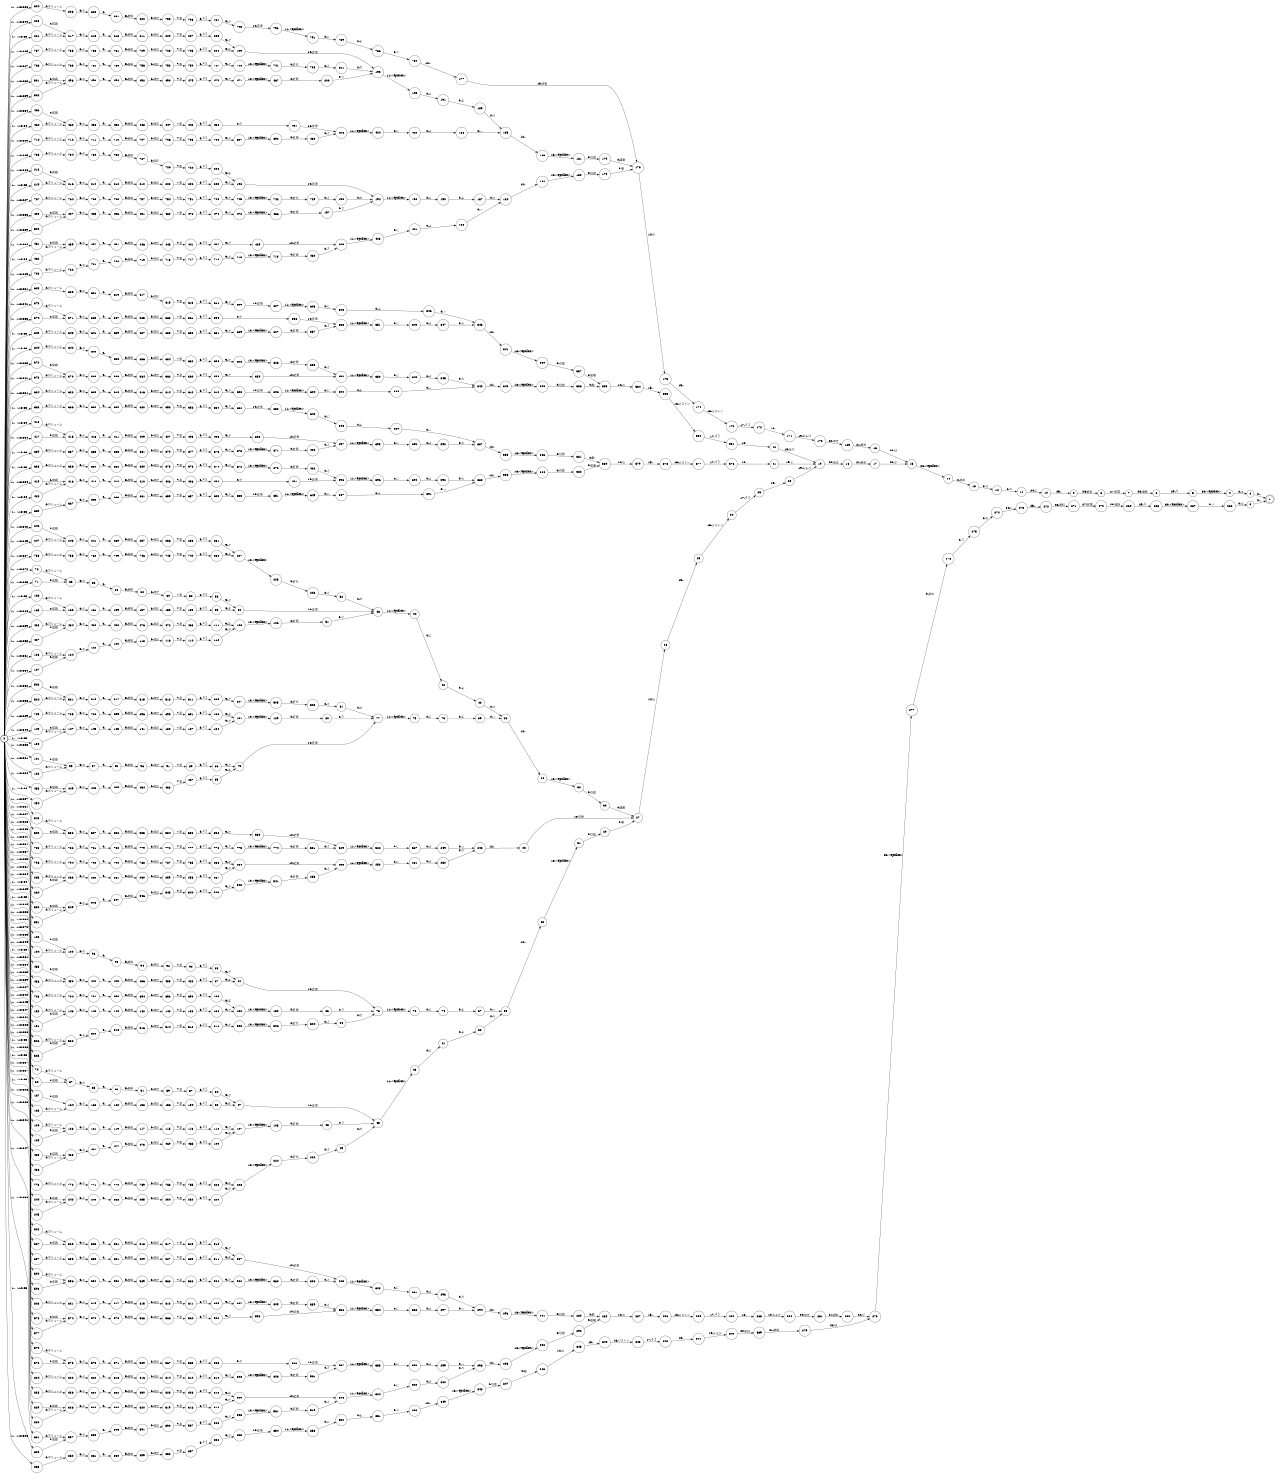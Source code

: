 digraph FST {
rankdir = LR;
size = "8.5,11";
label = "";
center = 1;
orientation = Portrait;
ranksep = "0.4";
nodesep = "0.25";
0 [label = "0", shape = circle, style = bold, fontsize = 14]
	0 -> 70 [label = "1:、/-18.672", fontsize = 14];
	0 -> 72 [label = "1:、/-18.672", fontsize = 14];
	0 -> 71 [label = "1:、/-18.665", fontsize = 14];
	0 -> 69 [label = "1:、/-18.665", fontsize = 14];
	0 -> 104 [label = "1:、/-18.661", fontsize = 14];
	0 -> 102 [label = "1:、/-18.661", fontsize = 14];
	0 -> 126 [label = "1:、/-18.661", fontsize = 14];
	0 -> 128 [label = "1:、/-18.661", fontsize = 14];
	0 -> 101 [label = "1:、/-18.655", fontsize = 14];
	0 -> 103 [label = "1:、/-18.655", fontsize = 14];
	0 -> 127 [label = "1:、/-18.654", fontsize = 14];
	0 -> 125 [label = "1:、/-18.654", fontsize = 14];
	0 -> 152 [label = "1:、/-18.65", fontsize = 14];
	0 -> 150 [label = "1:、/-18.65", fontsize = 14];
	0 -> 166 [label = "1:、/-18.65", fontsize = 14];
	0 -> 168 [label = "1:、/-18.65", fontsize = 14];
	0 -> 219 [label = "1:、/-18.65", fontsize = 14];
	0 -> 221 [label = "1:、/-18.65", fontsize = 14];
	0 -> 245 [label = "1:、/-18.649", fontsize = 14];
	0 -> 247 [label = "1:、/-18.649", fontsize = 14];
	0 -> 265 [label = "1:、/-18.648", fontsize = 14];
	0 -> 328 [label = "1:、/-18.647", fontsize = 14];
	0 -> 330 [label = "1:、/-18.647", fontsize = 14];
	0 -> 149 [label = "1:、/-18.644", fontsize = 14];
	0 -> 151 [label = "1:、/-18.644", fontsize = 14];
	0 -> 165 [label = "1:、/-18.644", fontsize = 14];
	0 -> 167 [label = "1:、/-18.644", fontsize = 14];
	0 -> 220 [label = "1:、/-18.644", fontsize = 14];
	0 -> 218 [label = "1:、/-18.644", fontsize = 14];
	0 -> 244 [label = "1:、/-18.642", fontsize = 14];
	0 -> 246 [label = "1:、/-18.642", fontsize = 14];
	0 -> 264 [label = "1:、/-18.641", fontsize = 14];
	0 -> 375 [label = "1:、/-18.641", fontsize = 14];
	0 -> 373 [label = "1:、/-18.641", fontsize = 14];
	0 -> 329 [label = "1:、/-18.641", fontsize = 14];
	0 -> 327 [label = "1:、/-18.641", fontsize = 14];
	0 -> 418 [label = "1:、/-18.64", fontsize = 14];
	0 -> 420 [label = "1:、/-18.64", fontsize = 14];
	0 -> 454 [label = "1:、/-18.64", fontsize = 14];
	0 -> 464 [label = "1:、/-18.64", fontsize = 14];
	0 -> 456 [label = "1:、/-18.64", fontsize = 14];
	0 -> 462 [label = "1:、/-18.64", fontsize = 14];
	0 -> 488 [label = "1:、/-18.639", fontsize = 14];
	0 -> 486 [label = "1:、/-18.639", fontsize = 14];
	0 -> 500 [label = "1:、/-18.639", fontsize = 14];
	0 -> 502 [label = "1:、/-18.639", fontsize = 14];
	0 -> 524 [label = "1:、/-18.638", fontsize = 14];
	0 -> 526 [label = "1:、/-18.638", fontsize = 14];
	0 -> 540 [label = "1:、/-18.637", fontsize = 14];
	0 -> 551 [label = "1:、/-18.637", fontsize = 14];
	0 -> 577 [label = "1:、/-18.637", fontsize = 14];
	0 -> 579 [label = "1:、/-18.637", fontsize = 14];
	0 -> 599 [label = "1:、/-18.636", fontsize = 14];
	0 -> 601 [label = "1:、/-18.636", fontsize = 14];
	0 -> 374 [label = "1:、/-18.635", fontsize = 14];
	0 -> 372 [label = "1:、/-18.635", fontsize = 14];
	0 -> 417 [label = "1:、/-18.634", fontsize = 14];
	0 -> 419 [label = "1:、/-18.634", fontsize = 14];
	0 -> 455 [label = "1:、/-18.634", fontsize = 14];
	0 -> 461 [label = "1:、/-18.634", fontsize = 14];
	0 -> 453 [label = "1:、/-18.634", fontsize = 14];
	0 -> 463 [label = "1:、/-18.634", fontsize = 14];
	0 -> 501 [label = "1:、/-18.633", fontsize = 14];
	0 -> 485 [label = "1:、/-18.633", fontsize = 14];
	0 -> 487 [label = "1:、/-18.633", fontsize = 14];
	0 -> 499 [label = "1:、/-18.633", fontsize = 14];
	0 -> 523 [label = "1:、/-18.632", fontsize = 14];
	0 -> 525 [label = "1:、/-18.632", fontsize = 14];
	0 -> 539 [label = "1:、/-18.631", fontsize = 14];
	0 -> 625 [label = "1:、/-18.631", fontsize = 14];
	0 -> 624 [label = "1:、/-18.631", fontsize = 14];
	0 -> 550 [label = "1:、/-18.631", fontsize = 14];
	0 -> 644 [label = "1:、/-18.63", fontsize = 14];
	0 -> 645 [label = "1:、/-18.63", fontsize = 14];
	0 -> 578 [label = "1:、/-18.63", fontsize = 14];
	0 -> 576 [label = "1:、/-18.63", fontsize = 14];
	0 -> 668 [label = "1:、/-18.63", fontsize = 14];
	0 -> 669 [label = "1:、/-18.63", fontsize = 14];
	0 -> 598 [label = "1:、/-18.63", fontsize = 14];
	0 -> 600 [label = "1:、/-18.63", fontsize = 14];
	0 -> 688 [label = "1:、/-18.63", fontsize = 14];
	0 -> 689 [label = "1:、/-18.63", fontsize = 14];
	0 -> 708 [label = "1:、/-18.629", fontsize = 14];
	0 -> 714 [label = "1:、/-18.629", fontsize = 14];
	0 -> 709 [label = "1:、/-18.629", fontsize = 14];
	0 -> 723 [label = "1:、/-18.629", fontsize = 14];
	0 -> 736 [label = "1:、/-18.629", fontsize = 14];
	0 -> 737 [label = "1:、/-18.629", fontsize = 14];
	0 -> 767 [label = "1:、/-18.627", fontsize = 14];
	0 -> 766 [label = "1:、/-18.627", fontsize = 14];
	0 -> 773 [label = "1:、/-18.627", fontsize = 14];
	0 -> 758 [label = "1:、/-18.627", fontsize = 14];
	0 -> 783 [label = "1:、/-18.627", fontsize = 14];
	0 -> 804 [label = "1:、/-18.626", fontsize = 14];
	0 -> 796 [label = "1:、/-18.626", fontsize = 14];
	0 -> 823 [label = "1:、/-18.626", fontsize = 14];
	0 -> 824 [label = "1:、/-18.626", fontsize = 14];
	0 -> 837 [label = "1:、/-18.626", fontsize = 14];
	0 -> 838 [label = "1:、/-18.626", fontsize = 14];
	0 -> 863 [label = "1:、/-18.626", fontsize = 14];
1 [label = "1", shape = doublecircle, style = solid, fontsize = 14]
2 [label = "2", shape = circle, style = solid, fontsize = 14]
	2 -> 1 [label = "0:。", fontsize = 14];
3 [label = "3", shape = circle, style = solid, fontsize = 14]
	3 -> 1 [label = "0:。", fontsize = 14];
4 [label = "4", shape = circle, style = solid, fontsize = 14]
	4 -> 2 [label = "0:る", fontsize = 14];
5 [label = "5", shape = circle, style = solid, fontsize = 14]
	5 -> 4 [label = "30:<epsilon>", fontsize = 14];
6 [label = "6", shape = circle, style = solid, fontsize = 14]
	6 -> 5 [label = "29:４", fontsize = 14];
7 [label = "7", shape = circle, style = solid, fontsize = 14]
	7 -> 6 [label = "28:通路", fontsize = 14];
8 [label = "8", shape = circle, style = solid, fontsize = 14]
	8 -> 7 [label = "27:放電", fontsize = 14];
9 [label = "9", shape = circle, style = solid, fontsize = 14]
	9 -> 8 [label = "26:燃料", fontsize = 14];
10 [label = "10", shape = circle, style = solid, fontsize = 14]
	10 -> 9 [label = "25:、", fontsize = 14];
11 [label = "11", shape = circle, style = solid, fontsize = 14]
	11 -> 10 [label = "24:に", fontsize = 14];
12 [label = "12", shape = circle, style = solid, fontsize = 14]
	12 -> 11 [label = "0:れ", fontsize = 14];
13 [label = "13", shape = circle, style = solid, fontsize = 14]
	13 -> 12 [label = "0:さ", fontsize = 14];
14 [label = "14", shape = circle, style = solid, fontsize = 14]
	14 -> 13 [label = "0:排出", fontsize = 14];
15 [label = "15", shape = circle, style = solid, fontsize = 14]
	15 -> 14 [label = "23:<epsilon>", fontsize = 14];
16 [label = "16", shape = circle, style = solid, fontsize = 14]
	16 -> 15 [label = "22:は", fontsize = 14];
17 [label = "17", shape = circle, style = solid, fontsize = 14]
	17 -> 15 [label = "22:が", fontsize = 14];
18 [label = "18", shape = circle, style = solid, fontsize = 14]
	18 -> 17 [label = "21:燃料", fontsize = 14];
19 [label = "19", shape = circle, style = solid, fontsize = 14]
	19 -> 18 [label = "20:加圧", fontsize = 14];
20 [label = "20", shape = circle, style = solid, fontsize = 14]
	20 -> 19 [label = "19:および", fontsize = 14];
21 [label = "21", shape = circle, style = solid, fontsize = 14]
	21 -> 19 [label = "19:と", fontsize = 14];
22 [label = "22", shape = circle, style = solid, fontsize = 14]
	22 -> 19 [label = "19:及び", fontsize = 14];
23 [label = "23", shape = circle, style = solid, fontsize = 14]
	23 -> 20 [label = "18:、", fontsize = 14];
24 [label = "24", shape = circle, style = solid, fontsize = 14]
	24 -> 23 [label = "17:４３", fontsize = 14];
25 [label = "25", shape = circle, style = solid, fontsize = 14]
	25 -> 24 [label = "16:ピストン", fontsize = 14];
26 [label = "26", shape = circle, style = solid, fontsize = 14]
	26 -> 25 [label = "15:、", fontsize = 14];
27 [label = "27", shape = circle, style = solid, fontsize = 14]
	27 -> 26 [label = "14:の", fontsize = 14];
28 [label = "28", shape = circle, style = solid, fontsize = 14]
	28 -> 27 [label = "13:往復", fontsize = 14];
29 [label = "29", shape = circle, style = solid, fontsize = 14]
	29 -> 27 [label = "0:動", fontsize = 14];
30 [label = "30", shape = circle, style = solid, fontsize = 14]
	30 -> 27 [label = "0:移動", fontsize = 14];
31 [label = "31", shape = circle, style = solid, fontsize = 14]
	31 -> 29 [label = "0:往復", fontsize = 14];
32 [label = "32", shape = circle, style = solid, fontsize = 14]
	32 -> 30 [label = "0:往復", fontsize = 14];
33 [label = "33", shape = circle, style = solid, fontsize = 14]
	33 -> 31 [label = "13:<epsilon>", fontsize = 14];
34 [label = "34", shape = circle, style = solid, fontsize = 14]
	34 -> 32 [label = "13:<epsilon>", fontsize = 14];
35 [label = "35", shape = circle, style = solid, fontsize = 14]
	35 -> 33 [label = "12:、", fontsize = 14];
36 [label = "36", shape = circle, style = solid, fontsize = 14]
	36 -> 34 [label = "12:、", fontsize = 14];
37 [label = "37", shape = circle, style = solid, fontsize = 14]
	37 -> 35 [label = "0:っ", fontsize = 14];
38 [label = "38", shape = circle, style = solid, fontsize = 14]
	38 -> 35 [label = "0:り", fontsize = 14];
39 [label = "39", shape = circle, style = solid, fontsize = 14]
	39 -> 36 [label = "0:っ", fontsize = 14];
40 [label = "40", shape = circle, style = solid, fontsize = 14]
	40 -> 36 [label = "0:り", fontsize = 14];
41 [label = "41", shape = circle, style = solid, fontsize = 14]
	41 -> 38 [label = "0:よ", fontsize = 14];
42 [label = "42", shape = circle, style = solid, fontsize = 14]
	42 -> 40 [label = "0:よ", fontsize = 14];
43 [label = "43", shape = circle, style = solid, fontsize = 14]
	43 -> 41 [label = "0:に", fontsize = 14];
44 [label = "44", shape = circle, style = solid, fontsize = 14]
	44 -> 42 [label = "0:に", fontsize = 14];
45 [label = "45", shape = circle, style = solid, fontsize = 14]
	45 -> 43 [label = "11:<epsilon>", fontsize = 14];
46 [label = "46", shape = circle, style = solid, fontsize = 14]
	46 -> 44 [label = "11:<epsilon>", fontsize = 14];
47 [label = "47", shape = circle, style = solid, fontsize = 14]
	47 -> 45 [label = "10:変更", fontsize = 14];
48 [label = "48", shape = circle, style = solid, fontsize = 14]
	48 -> 45 [label = "0:さ", fontsize = 14];
49 [label = "49", shape = circle, style = solid, fontsize = 14]
	49 -> 45 [label = "0:せ", fontsize = 14];
50 [label = "50", shape = circle, style = solid, fontsize = 14]
	50 -> 46 [label = "10:変更", fontsize = 14];
51 [label = "51", shape = circle, style = solid, fontsize = 14]
	51 -> 46 [label = "0:さ", fontsize = 14];
52 [label = "52", shape = circle, style = solid, fontsize = 14]
	52 -> 46 [label = "0:せ", fontsize = 14];
53 [label = "53", shape = circle, style = solid, fontsize = 14]
	53 -> 47 [label = "9:は", fontsize = 14];
54 [label = "54", shape = circle, style = solid, fontsize = 14]
	54 -> 47 [label = "9:が", fontsize = 14];
55 [label = "55", shape = circle, style = solid, fontsize = 14]
	55 -> 50 [label = "9:は", fontsize = 14];
56 [label = "56", shape = circle, style = solid, fontsize = 14]
	56 -> 50 [label = "9:が", fontsize = 14];
57 [label = "57", shape = circle, style = solid, fontsize = 14]
	57 -> 54 [label = "8:４５", fontsize = 14];
58 [label = "58", shape = circle, style = solid, fontsize = 14]
	58 -> 56 [label = "8:４５", fontsize = 14];
59 [label = "59", shape = circle, style = solid, fontsize = 14]
	59 -> 57 [label = "7:室", fontsize = 14];
60 [label = "60", shape = circle, style = solid, fontsize = 14]
	60 -> 58 [label = "7:室", fontsize = 14];
61 [label = "61", shape = circle, style = solid, fontsize = 14]
	61 -> 59 [label = "6:加圧", fontsize = 14];
62 [label = "62", shape = circle, style = solid, fontsize = 14]
	62 -> 60 [label = "6:加圧", fontsize = 14];
63 [label = "63", shape = circle, style = solid, fontsize = 14]
	63 -> 61 [label = "5:燃料", fontsize = 14];
64 [label = "64", shape = circle, style = solid, fontsize = 14]
	64 -> 62 [label = "5:燃料", fontsize = 14];
65 [label = "65", shape = circle, style = solid, fontsize = 14]
	65 -> 63 [label = "4:、", fontsize = 14];
66 [label = "66", shape = circle, style = solid, fontsize = 14]
	66 -> 64 [label = "4:、", fontsize = 14];
67 [label = "67", shape = circle, style = solid, fontsize = 14]
	67 -> 65 [label = "3:の", fontsize = 14];
68 [label = "68", shape = circle, style = solid, fontsize = 14]
	68 -> 66 [label = "3:の", fontsize = 14];
69 [label = "69", shape = circle, style = solid, fontsize = 14]
	69 -> 67 [label = "2:体積", fontsize = 14];
70 [label = "70", shape = circle, style = solid, fontsize = 14]
	70 -> 67 [label = "2:ボリューム", fontsize = 14];
71 [label = "71", shape = circle, style = solid, fontsize = 14]
	71 -> 68 [label = "2:体積", fontsize = 14];
72 [label = "72", shape = circle, style = solid, fontsize = 14]
	72 -> 68 [label = "2:ボリューム", fontsize = 14];
73 [label = "73", shape = circle, style = solid, fontsize = 14]
	73 -> 39 [label = "0:よ", fontsize = 14];
74 [label = "74", shape = circle, style = solid, fontsize = 14]
	74 -> 37 [label = "0:よ", fontsize = 14];
75 [label = "75", shape = circle, style = solid, fontsize = 14]
	75 -> 73 [label = "0:に", fontsize = 14];
76 [label = "76", shape = circle, style = solid, fontsize = 14]
	76 -> 74 [label = "0:に", fontsize = 14];
77 [label = "77", shape = circle, style = solid, fontsize = 14]
	77 -> 75 [label = "11:<epsilon>", fontsize = 14];
78 [label = "78", shape = circle, style = solid, fontsize = 14]
	78 -> 76 [label = "11:<epsilon>", fontsize = 14];
79 [label = "79", shape = circle, style = solid, fontsize = 14]
	79 -> 77 [label = "10:変更", fontsize = 14];
80 [label = "80", shape = circle, style = solid, fontsize = 14]
	80 -> 77 [label = "0:さ", fontsize = 14];
81 [label = "81", shape = circle, style = solid, fontsize = 14]
	81 -> 77 [label = "0:せ", fontsize = 14];
82 [label = "82", shape = circle, style = solid, fontsize = 14]
	82 -> 78 [label = "10:変更", fontsize = 14];
83 [label = "83", shape = circle, style = solid, fontsize = 14]
	83 -> 78 [label = "0:さ", fontsize = 14];
84 [label = "84", shape = circle, style = solid, fontsize = 14]
	84 -> 78 [label = "0:せ", fontsize = 14];
85 [label = "85", shape = circle, style = solid, fontsize = 14]
	85 -> 79 [label = "9:は", fontsize = 14];
86 [label = "86", shape = circle, style = solid, fontsize = 14]
	86 -> 79 [label = "9:が", fontsize = 14];
87 [label = "87", shape = circle, style = solid, fontsize = 14]
	87 -> 82 [label = "9:は", fontsize = 14];
88 [label = "88", shape = circle, style = solid, fontsize = 14]
	88 -> 82 [label = "9:が", fontsize = 14];
89 [label = "89", shape = circle, style = solid, fontsize = 14]
	89 -> 86 [label = "8:４５", fontsize = 14];
90 [label = "90", shape = circle, style = solid, fontsize = 14]
	90 -> 88 [label = "8:４５", fontsize = 14];
91 [label = "91", shape = circle, style = solid, fontsize = 14]
	91 -> 89 [label = "7:室", fontsize = 14];
92 [label = "92", shape = circle, style = solid, fontsize = 14]
	92 -> 90 [label = "7:室", fontsize = 14];
93 [label = "93", shape = circle, style = solid, fontsize = 14]
	93 -> 91 [label = "6:加圧", fontsize = 14];
94 [label = "94", shape = circle, style = solid, fontsize = 14]
	94 -> 92 [label = "6:加圧", fontsize = 14];
95 [label = "95", shape = circle, style = solid, fontsize = 14]
	95 -> 93 [label = "5:燃料", fontsize = 14];
96 [label = "96", shape = circle, style = solid, fontsize = 14]
	96 -> 94 [label = "5:燃料", fontsize = 14];
97 [label = "97", shape = circle, style = solid, fontsize = 14]
	97 -> 95 [label = "4:、", fontsize = 14];
98 [label = "98", shape = circle, style = solid, fontsize = 14]
	98 -> 96 [label = "4:、", fontsize = 14];
99 [label = "99", shape = circle, style = solid, fontsize = 14]
	99 -> 97 [label = "3:の", fontsize = 14];
100 [label = "100", shape = circle, style = solid, fontsize = 14]
	100 -> 98 [label = "3:の", fontsize = 14];
101 [label = "101", shape = circle, style = solid, fontsize = 14]
	101 -> 99 [label = "2:体積", fontsize = 14];
102 [label = "102", shape = circle, style = solid, fontsize = 14]
	102 -> 99 [label = "2:ボリューム", fontsize = 14];
103 [label = "103", shape = circle, style = solid, fontsize = 14]
	103 -> 100 [label = "2:体積", fontsize = 14];
104 [label = "104", shape = circle, style = solid, fontsize = 14]
	104 -> 100 [label = "2:ボリューム", fontsize = 14];
105 [label = "105", shape = circle, style = solid, fontsize = 14]
	105 -> 48 [label = "0:変更", fontsize = 14];
106 [label = "106", shape = circle, style = solid, fontsize = 14]
	106 -> 51 [label = "0:変更", fontsize = 14];
107 [label = "107", shape = circle, style = solid, fontsize = 14]
	107 -> 105 [label = "10:<epsilon>", fontsize = 14];
108 [label = "108", shape = circle, style = solid, fontsize = 14]
	108 -> 106 [label = "10:<epsilon>", fontsize = 14];
109 [label = "109", shape = circle, style = solid, fontsize = 14]
	109 -> 107 [label = "9:は", fontsize = 14];
110 [label = "110", shape = circle, style = solid, fontsize = 14]
	110 -> 107 [label = "9:が", fontsize = 14];
111 [label = "111", shape = circle, style = solid, fontsize = 14]
	111 -> 108 [label = "9:は", fontsize = 14];
112 [label = "112", shape = circle, style = solid, fontsize = 14]
	112 -> 108 [label = "9:が", fontsize = 14];
113 [label = "113", shape = circle, style = solid, fontsize = 14]
	113 -> 110 [label = "8:４５", fontsize = 14];
114 [label = "114", shape = circle, style = solid, fontsize = 14]
	114 -> 112 [label = "8:４５", fontsize = 14];
115 [label = "115", shape = circle, style = solid, fontsize = 14]
	115 -> 113 [label = "7:室", fontsize = 14];
116 [label = "116", shape = circle, style = solid, fontsize = 14]
	116 -> 114 [label = "7:室", fontsize = 14];
117 [label = "117", shape = circle, style = solid, fontsize = 14]
	117 -> 115 [label = "6:加圧", fontsize = 14];
118 [label = "118", shape = circle, style = solid, fontsize = 14]
	118 -> 116 [label = "6:加圧", fontsize = 14];
119 [label = "119", shape = circle, style = solid, fontsize = 14]
	119 -> 117 [label = "5:燃料", fontsize = 14];
120 [label = "120", shape = circle, style = solid, fontsize = 14]
	120 -> 118 [label = "5:燃料", fontsize = 14];
121 [label = "121", shape = circle, style = solid, fontsize = 14]
	121 -> 119 [label = "4:、", fontsize = 14];
122 [label = "122", shape = circle, style = solid, fontsize = 14]
	122 -> 120 [label = "4:、", fontsize = 14];
123 [label = "123", shape = circle, style = solid, fontsize = 14]
	123 -> 121 [label = "3:の", fontsize = 14];
124 [label = "124", shape = circle, style = solid, fontsize = 14]
	124 -> 122 [label = "3:の", fontsize = 14];
125 [label = "125", shape = circle, style = solid, fontsize = 14]
	125 -> 123 [label = "2:体積", fontsize = 14];
126 [label = "126", shape = circle, style = solid, fontsize = 14]
	126 -> 123 [label = "2:ボリューム", fontsize = 14];
127 [label = "127", shape = circle, style = solid, fontsize = 14]
	127 -> 124 [label = "2:体積", fontsize = 14];
128 [label = "128", shape = circle, style = solid, fontsize = 14]
	128 -> 124 [label = "2:ボリューム", fontsize = 14];
129 [label = "129", shape = circle, style = solid, fontsize = 14]
	129 -> 80 [label = "0:変更", fontsize = 14];
130 [label = "130", shape = circle, style = solid, fontsize = 14]
	130 -> 83 [label = "0:変更", fontsize = 14];
131 [label = "131", shape = circle, style = solid, fontsize = 14]
	131 -> 129 [label = "10:<epsilon>", fontsize = 14];
132 [label = "132", shape = circle, style = solid, fontsize = 14]
	132 -> 130 [label = "10:<epsilon>", fontsize = 14];
133 [label = "133", shape = circle, style = solid, fontsize = 14]
	133 -> 131 [label = "9:は", fontsize = 14];
134 [label = "134", shape = circle, style = solid, fontsize = 14]
	134 -> 131 [label = "9:が", fontsize = 14];
135 [label = "135", shape = circle, style = solid, fontsize = 14]
	135 -> 132 [label = "9:は", fontsize = 14];
136 [label = "136", shape = circle, style = solid, fontsize = 14]
	136 -> 132 [label = "9:が", fontsize = 14];
137 [label = "137", shape = circle, style = solid, fontsize = 14]
	137 -> 134 [label = "8:４５", fontsize = 14];
138 [label = "138", shape = circle, style = solid, fontsize = 14]
	138 -> 136 [label = "8:４５", fontsize = 14];
139 [label = "139", shape = circle, style = solid, fontsize = 14]
	139 -> 137 [label = "7:室", fontsize = 14];
140 [label = "140", shape = circle, style = solid, fontsize = 14]
	140 -> 138 [label = "7:室", fontsize = 14];
141 [label = "141", shape = circle, style = solid, fontsize = 14]
	141 -> 139 [label = "6:加圧", fontsize = 14];
142 [label = "142", shape = circle, style = solid, fontsize = 14]
	142 -> 140 [label = "6:加圧", fontsize = 14];
143 [label = "143", shape = circle, style = solid, fontsize = 14]
	143 -> 141 [label = "5:燃料", fontsize = 14];
144 [label = "144", shape = circle, style = solid, fontsize = 14]
	144 -> 142 [label = "5:燃料", fontsize = 14];
145 [label = "145", shape = circle, style = solid, fontsize = 14]
	145 -> 143 [label = "4:、", fontsize = 14];
146 [label = "146", shape = circle, style = solid, fontsize = 14]
	146 -> 144 [label = "4:、", fontsize = 14];
147 [label = "147", shape = circle, style = solid, fontsize = 14]
	147 -> 145 [label = "3:の", fontsize = 14];
148 [label = "148", shape = circle, style = solid, fontsize = 14]
	148 -> 146 [label = "3:の", fontsize = 14];
149 [label = "149", shape = circle, style = solid, fontsize = 14]
	149 -> 147 [label = "2:体積", fontsize = 14];
150 [label = "150", shape = circle, style = solid, fontsize = 14]
	150 -> 147 [label = "2:ボリューム", fontsize = 14];
151 [label = "151", shape = circle, style = solid, fontsize = 14]
	151 -> 148 [label = "2:体積", fontsize = 14];
152 [label = "152", shape = circle, style = solid, fontsize = 14]
	152 -> 148 [label = "2:ボリューム", fontsize = 14];
153 [label = "153", shape = circle, style = solid, fontsize = 14]
	153 -> 55 [label = "8:４５", fontsize = 14];
154 [label = "154", shape = circle, style = solid, fontsize = 14]
	154 -> 53 [label = "8:４５", fontsize = 14];
155 [label = "155", shape = circle, style = solid, fontsize = 14]
	155 -> 153 [label = "7:室", fontsize = 14];
156 [label = "156", shape = circle, style = solid, fontsize = 14]
	156 -> 154 [label = "7:室", fontsize = 14];
157 [label = "157", shape = circle, style = solid, fontsize = 14]
	157 -> 155 [label = "6:加圧", fontsize = 14];
158 [label = "158", shape = circle, style = solid, fontsize = 14]
	158 -> 156 [label = "6:加圧", fontsize = 14];
159 [label = "159", shape = circle, style = solid, fontsize = 14]
	159 -> 157 [label = "5:燃料", fontsize = 14];
160 [label = "160", shape = circle, style = solid, fontsize = 14]
	160 -> 158 [label = "5:燃料", fontsize = 14];
161 [label = "161", shape = circle, style = solid, fontsize = 14]
	161 -> 159 [label = "4:、", fontsize = 14];
162 [label = "162", shape = circle, style = solid, fontsize = 14]
	162 -> 160 [label = "4:、", fontsize = 14];
163 [label = "163", shape = circle, style = solid, fontsize = 14]
	163 -> 161 [label = "3:の", fontsize = 14];
164 [label = "164", shape = circle, style = solid, fontsize = 14]
	164 -> 162 [label = "3:の", fontsize = 14];
165 [label = "165", shape = circle, style = solid, fontsize = 14]
	165 -> 163 [label = "2:体積", fontsize = 14];
166 [label = "166", shape = circle, style = solid, fontsize = 14]
	166 -> 163 [label = "2:ボリューム", fontsize = 14];
167 [label = "167", shape = circle, style = solid, fontsize = 14]
	167 -> 164 [label = "2:体積", fontsize = 14];
168 [label = "168", shape = circle, style = solid, fontsize = 14]
	168 -> 164 [label = "2:ボリューム", fontsize = 14];
169 [label = "169", shape = circle, style = solid, fontsize = 14]
	169 -> 16 [label = "21:燃料", fontsize = 14];
170 [label = "170", shape = circle, style = solid, fontsize = 14]
	170 -> 169 [label = "20:加圧", fontsize = 14];
171 [label = "171", shape = circle, style = solid, fontsize = 14]
	171 -> 170 [label = "19:および", fontsize = 14];
172 [label = "172", shape = circle, style = solid, fontsize = 14]
	172 -> 171 [label = "18:、", fontsize = 14];
173 [label = "173", shape = circle, style = solid, fontsize = 14]
	173 -> 172 [label = "17:４３", fontsize = 14];
174 [label = "174", shape = circle, style = solid, fontsize = 14]
	174 -> 173 [label = "16:ピストン", fontsize = 14];
175 [label = "175", shape = circle, style = solid, fontsize = 14]
	175 -> 174 [label = "15:、", fontsize = 14];
176 [label = "176", shape = circle, style = solid, fontsize = 14]
	176 -> 175 [label = "14:の", fontsize = 14];
177 [label = "177", shape = circle, style = solid, fontsize = 14]
	177 -> 176 [label = "13:往復", fontsize = 14];
178 [label = "178", shape = circle, style = solid, fontsize = 14]
	178 -> 176 [label = "0:動", fontsize = 14];
179 [label = "179", shape = circle, style = solid, fontsize = 14]
	179 -> 176 [label = "0:移動", fontsize = 14];
180 [label = "180", shape = circle, style = solid, fontsize = 14]
	180 -> 178 [label = "0:往復", fontsize = 14];
181 [label = "181", shape = circle, style = solid, fontsize = 14]
	181 -> 179 [label = "0:往復", fontsize = 14];
182 [label = "182", shape = circle, style = solid, fontsize = 14]
	182 -> 180 [label = "13:<epsilon>", fontsize = 14];
183 [label = "183", shape = circle, style = solid, fontsize = 14]
	183 -> 181 [label = "13:<epsilon>", fontsize = 14];
184 [label = "184", shape = circle, style = solid, fontsize = 14]
	184 -> 182 [label = "12:、", fontsize = 14];
185 [label = "185", shape = circle, style = solid, fontsize = 14]
	185 -> 183 [label = "12:、", fontsize = 14];
186 [label = "186", shape = circle, style = solid, fontsize = 14]
	186 -> 184 [label = "0:っ", fontsize = 14];
187 [label = "187", shape = circle, style = solid, fontsize = 14]
	187 -> 184 [label = "0:り", fontsize = 14];
188 [label = "188", shape = circle, style = solid, fontsize = 14]
	188 -> 185 [label = "0:っ", fontsize = 14];
189 [label = "189", shape = circle, style = solid, fontsize = 14]
	189 -> 185 [label = "0:り", fontsize = 14];
190 [label = "190", shape = circle, style = solid, fontsize = 14]
	190 -> 187 [label = "0:よ", fontsize = 14];
191 [label = "191", shape = circle, style = solid, fontsize = 14]
	191 -> 189 [label = "0:よ", fontsize = 14];
192 [label = "192", shape = circle, style = solid, fontsize = 14]
	192 -> 190 [label = "0:に", fontsize = 14];
193 [label = "193", shape = circle, style = solid, fontsize = 14]
	193 -> 191 [label = "0:に", fontsize = 14];
194 [label = "194", shape = circle, style = solid, fontsize = 14]
	194 -> 192 [label = "11:<epsilon>", fontsize = 14];
195 [label = "195", shape = circle, style = solid, fontsize = 14]
	195 -> 193 [label = "11:<epsilon>", fontsize = 14];
196 [label = "196", shape = circle, style = solid, fontsize = 14]
	196 -> 194 [label = "10:変更", fontsize = 14];
197 [label = "197", shape = circle, style = solid, fontsize = 14]
	197 -> 194 [label = "0:さ", fontsize = 14];
198 [label = "198", shape = circle, style = solid, fontsize = 14]
	198 -> 194 [label = "0:せ", fontsize = 14];
199 [label = "199", shape = circle, style = solid, fontsize = 14]
	199 -> 195 [label = "10:変更", fontsize = 14];
200 [label = "200", shape = circle, style = solid, fontsize = 14]
	200 -> 195 [label = "0:さ", fontsize = 14];
201 [label = "201", shape = circle, style = solid, fontsize = 14]
	201 -> 195 [label = "0:せ", fontsize = 14];
202 [label = "202", shape = circle, style = solid, fontsize = 14]
	202 -> 196 [label = "9:は", fontsize = 14];
203 [label = "203", shape = circle, style = solid, fontsize = 14]
	203 -> 196 [label = "9:が", fontsize = 14];
204 [label = "204", shape = circle, style = solid, fontsize = 14]
	204 -> 199 [label = "9:は", fontsize = 14];
205 [label = "205", shape = circle, style = solid, fontsize = 14]
	205 -> 199 [label = "9:が", fontsize = 14];
206 [label = "206", shape = circle, style = solid, fontsize = 14]
	206 -> 203 [label = "8:４５", fontsize = 14];
207 [label = "207", shape = circle, style = solid, fontsize = 14]
	207 -> 205 [label = "8:４５", fontsize = 14];
208 [label = "208", shape = circle, style = solid, fontsize = 14]
	208 -> 206 [label = "7:室", fontsize = 14];
209 [label = "209", shape = circle, style = solid, fontsize = 14]
	209 -> 207 [label = "7:室", fontsize = 14];
210 [label = "210", shape = circle, style = solid, fontsize = 14]
	210 -> 208 [label = "6:加圧", fontsize = 14];
211 [label = "211", shape = circle, style = solid, fontsize = 14]
	211 -> 209 [label = "6:加圧", fontsize = 14];
212 [label = "212", shape = circle, style = solid, fontsize = 14]
	212 -> 210 [label = "5:燃料", fontsize = 14];
213 [label = "213", shape = circle, style = solid, fontsize = 14]
	213 -> 211 [label = "5:燃料", fontsize = 14];
214 [label = "214", shape = circle, style = solid, fontsize = 14]
	214 -> 212 [label = "4:、", fontsize = 14];
215 [label = "215", shape = circle, style = solid, fontsize = 14]
	215 -> 213 [label = "4:、", fontsize = 14];
216 [label = "216", shape = circle, style = solid, fontsize = 14]
	216 -> 214 [label = "3:の", fontsize = 14];
217 [label = "217", shape = circle, style = solid, fontsize = 14]
	217 -> 215 [label = "3:の", fontsize = 14];
218 [label = "218", shape = circle, style = solid, fontsize = 14]
	218 -> 216 [label = "2:体積", fontsize = 14];
219 [label = "219", shape = circle, style = solid, fontsize = 14]
	219 -> 216 [label = "2:ボリューム", fontsize = 14];
220 [label = "220", shape = circle, style = solid, fontsize = 14]
	220 -> 217 [label = "2:体積", fontsize = 14];
221 [label = "221", shape = circle, style = solid, fontsize = 14]
	221 -> 217 [label = "2:ボリューム", fontsize = 14];
222 [label = "222", shape = circle, style = solid, fontsize = 14]
	222 -> 49 [label = "0:さ", fontsize = 14];
223 [label = "223", shape = circle, style = solid, fontsize = 14]
	223 -> 52 [label = "0:さ", fontsize = 14];
224 [label = "224", shape = circle, style = solid, fontsize = 14]
	224 -> 222 [label = "0:変化", fontsize = 14];
225 [label = "225", shape = circle, style = solid, fontsize = 14]
	225 -> 223 [label = "0:変化", fontsize = 14];
226 [label = "226", shape = circle, style = solid, fontsize = 14]
	226 -> 224 [label = "10:<epsilon>", fontsize = 14];
227 [label = "227", shape = circle, style = solid, fontsize = 14]
	227 -> 225 [label = "10:<epsilon>", fontsize = 14];
228 [label = "228", shape = circle, style = solid, fontsize = 14]
	228 -> 226 [label = "9:は", fontsize = 14];
229 [label = "229", shape = circle, style = solid, fontsize = 14]
	229 -> 226 [label = "9:が", fontsize = 14];
230 [label = "230", shape = circle, style = solid, fontsize = 14]
	230 -> 227 [label = "9:は", fontsize = 14];
231 [label = "231", shape = circle, style = solid, fontsize = 14]
	231 -> 227 [label = "9:が", fontsize = 14];
232 [label = "232", shape = circle, style = solid, fontsize = 14]
	232 -> 229 [label = "8:４５", fontsize = 14];
233 [label = "233", shape = circle, style = solid, fontsize = 14]
	233 -> 231 [label = "8:４５", fontsize = 14];
234 [label = "234", shape = circle, style = solid, fontsize = 14]
	234 -> 232 [label = "7:室", fontsize = 14];
235 [label = "235", shape = circle, style = solid, fontsize = 14]
	235 -> 234 [label = "6:加圧", fontsize = 14];
236 [label = "236", shape = circle, style = solid, fontsize = 14]
	236 -> 233 [label = "7:室", fontsize = 14];
237 [label = "237", shape = circle, style = solid, fontsize = 14]
	237 -> 236 [label = "6:加圧", fontsize = 14];
238 [label = "238", shape = circle, style = solid, fontsize = 14]
	238 -> 235 [label = "5:燃料", fontsize = 14];
239 [label = "239", shape = circle, style = solid, fontsize = 14]
	239 -> 237 [label = "5:燃料", fontsize = 14];
240 [label = "240", shape = circle, style = solid, fontsize = 14]
	240 -> 238 [label = "4:、", fontsize = 14];
241 [label = "241", shape = circle, style = solid, fontsize = 14]
	241 -> 239 [label = "4:、", fontsize = 14];
242 [label = "242", shape = circle, style = solid, fontsize = 14]
	242 -> 240 [label = "3:の", fontsize = 14];
243 [label = "243", shape = circle, style = solid, fontsize = 14]
	243 -> 241 [label = "3:の", fontsize = 14];
244 [label = "244", shape = circle, style = solid, fontsize = 14]
	244 -> 242 [label = "2:体積", fontsize = 14];
245 [label = "245", shape = circle, style = solid, fontsize = 14]
	245 -> 242 [label = "2:ボリューム", fontsize = 14];
246 [label = "246", shape = circle, style = solid, fontsize = 14]
	246 -> 243 [label = "2:体積", fontsize = 14];
247 [label = "247", shape = circle, style = solid, fontsize = 14]
	247 -> 243 [label = "2:ボリューム", fontsize = 14];
248 [label = "248", shape = circle, style = solid, fontsize = 14]
	248 -> 28 [label = "12:、", fontsize = 14];
249 [label = "249", shape = circle, style = solid, fontsize = 14]
	249 -> 248 [label = "0:っ", fontsize = 14];
250 [label = "250", shape = circle, style = solid, fontsize = 14]
	250 -> 248 [label = "0:り", fontsize = 14];
251 [label = "251", shape = circle, style = solid, fontsize = 14]
	251 -> 250 [label = "0:よ", fontsize = 14];
252 [label = "252", shape = circle, style = solid, fontsize = 14]
	252 -> 251 [label = "0:に", fontsize = 14];
253 [label = "253", shape = circle, style = solid, fontsize = 14]
	253 -> 252 [label = "11:<epsilon>", fontsize = 14];
254 [label = "254", shape = circle, style = solid, fontsize = 14]
	254 -> 253 [label = "10:変更", fontsize = 14];
255 [label = "255", shape = circle, style = solid, fontsize = 14]
	255 -> 253 [label = "0:さ", fontsize = 14];
256 [label = "256", shape = circle, style = solid, fontsize = 14]
	256 -> 254 [label = "9:は", fontsize = 14];
257 [label = "257", shape = circle, style = solid, fontsize = 14]
	257 -> 254 [label = "9:が", fontsize = 14];
258 [label = "258", shape = circle, style = solid, fontsize = 14]
	258 -> 257 [label = "8:４５", fontsize = 14];
259 [label = "259", shape = circle, style = solid, fontsize = 14]
	259 -> 258 [label = "7:室", fontsize = 14];
260 [label = "260", shape = circle, style = solid, fontsize = 14]
	260 -> 259 [label = "6:加圧", fontsize = 14];
261 [label = "261", shape = circle, style = solid, fontsize = 14]
	261 -> 260 [label = "5:燃料", fontsize = 14];
262 [label = "262", shape = circle, style = solid, fontsize = 14]
	262 -> 261 [label = "4:、", fontsize = 14];
263 [label = "263", shape = circle, style = solid, fontsize = 14]
	263 -> 262 [label = "3:の", fontsize = 14];
264 [label = "264", shape = circle, style = solid, fontsize = 14]
	264 -> 263 [label = "2:体積", fontsize = 14];
265 [label = "265", shape = circle, style = solid, fontsize = 14]
	265 -> 263 [label = "2:ボリューム", fontsize = 14];
266 [label = "266", shape = circle, style = solid, fontsize = 14]
	266 -> 3 [label = "0:る", fontsize = 14];
267 [label = "267", shape = circle, style = solid, fontsize = 14]
	267 -> 266 [label = "0:い", fontsize = 14];
268 [label = "268", shape = circle, style = solid, fontsize = 14]
	268 -> 267 [label = "30:<epsilon>", fontsize = 14];
269 [label = "269", shape = circle, style = solid, fontsize = 14]
	269 -> 268 [label = "29:４", fontsize = 14];
270 [label = "270", shape = circle, style = solid, fontsize = 14]
	270 -> 269 [label = "28:通路", fontsize = 14];
271 [label = "271", shape = circle, style = solid, fontsize = 14]
	271 -> 270 [label = "27:放電", fontsize = 14];
272 [label = "272", shape = circle, style = solid, fontsize = 14]
	272 -> 271 [label = "26:燃料", fontsize = 14];
273 [label = "273", shape = circle, style = solid, fontsize = 14]
	273 -> 272 [label = "25:、", fontsize = 14];
274 [label = "274", shape = circle, style = solid, fontsize = 14]
	274 -> 273 [label = "24:に", fontsize = 14];
275 [label = "275", shape = circle, style = solid, fontsize = 14]
	275 -> 274 [label = "0:れ", fontsize = 14];
276 [label = "276", shape = circle, style = solid, fontsize = 14]
	276 -> 275 [label = "0:さ", fontsize = 14];
277 [label = "277", shape = circle, style = solid, fontsize = 14]
	277 -> 276 [label = "0:排出", fontsize = 14];
278 [label = "278", shape = circle, style = solid, fontsize = 14]
	278 -> 277 [label = "23:<epsilon>", fontsize = 14];
279 [label = "279", shape = circle, style = solid, fontsize = 14]
	279 -> 278 [label = "22:は", fontsize = 14];
280 [label = "280", shape = circle, style = solid, fontsize = 14]
	280 -> 278 [label = "22:が", fontsize = 14];
281 [label = "281", shape = circle, style = solid, fontsize = 14]
	281 -> 280 [label = "21:燃料", fontsize = 14];
282 [label = "282", shape = circle, style = solid, fontsize = 14]
	282 -> 281 [label = "20:加圧", fontsize = 14];
283 [label = "283", shape = circle, style = solid, fontsize = 14]
	283 -> 282 [label = "19:および", fontsize = 14];
284 [label = "284", shape = circle, style = solid, fontsize = 14]
	284 -> 283 [label = "18:、", fontsize = 14];
285 [label = "285", shape = circle, style = solid, fontsize = 14]
	285 -> 284 [label = "17:４３", fontsize = 14];
286 [label = "286", shape = circle, style = solid, fontsize = 14]
	286 -> 285 [label = "16:ピストン", fontsize = 14];
287 [label = "287", shape = circle, style = solid, fontsize = 14]
	287 -> 286 [label = "15:、", fontsize = 14];
288 [label = "288", shape = circle, style = solid, fontsize = 14]
	288 -> 287 [label = "14:の", fontsize = 14];
289 [label = "289", shape = circle, style = solid, fontsize = 14]
	289 -> 288 [label = "0:動", fontsize = 14];
290 [label = "290", shape = circle, style = solid, fontsize = 14]
	290 -> 288 [label = "0:移動", fontsize = 14];
291 [label = "291", shape = circle, style = solid, fontsize = 14]
	291 -> 289 [label = "0:往復", fontsize = 14];
292 [label = "292", shape = circle, style = solid, fontsize = 14]
	292 -> 290 [label = "0:往復", fontsize = 14];
293 [label = "293", shape = circle, style = solid, fontsize = 14]
	293 -> 291 [label = "13:<epsilon>", fontsize = 14];
294 [label = "294", shape = circle, style = solid, fontsize = 14]
	294 -> 293 [label = "12:、", fontsize = 14];
295 [label = "295", shape = circle, style = solid, fontsize = 14]
	295 -> 292 [label = "13:<epsilon>", fontsize = 14];
296 [label = "296", shape = circle, style = solid, fontsize = 14]
	296 -> 295 [label = "12:、", fontsize = 14];
297 [label = "297", shape = circle, style = solid, fontsize = 14]
	297 -> 294 [label = "0:っ", fontsize = 14];
298 [label = "298", shape = circle, style = solid, fontsize = 14]
	298 -> 294 [label = "0:り", fontsize = 14];
299 [label = "299", shape = circle, style = solid, fontsize = 14]
	299 -> 296 [label = "0:っ", fontsize = 14];
300 [label = "300", shape = circle, style = solid, fontsize = 14]
	300 -> 296 [label = "0:り", fontsize = 14];
301 [label = "301", shape = circle, style = solid, fontsize = 14]
	301 -> 298 [label = "0:よ", fontsize = 14];
302 [label = "302", shape = circle, style = solid, fontsize = 14]
	302 -> 300 [label = "0:よ", fontsize = 14];
303 [label = "303", shape = circle, style = solid, fontsize = 14]
	303 -> 301 [label = "0:に", fontsize = 14];
304 [label = "304", shape = circle, style = solid, fontsize = 14]
	304 -> 302 [label = "0:に", fontsize = 14];
305 [label = "305", shape = circle, style = solid, fontsize = 14]
	305 -> 303 [label = "11:<epsilon>", fontsize = 14];
306 [label = "306", shape = circle, style = solid, fontsize = 14]
	306 -> 304 [label = "11:<epsilon>", fontsize = 14];
307 [label = "307", shape = circle, style = solid, fontsize = 14]
	307 -> 305 [label = "10:変更", fontsize = 14];
308 [label = "308", shape = circle, style = solid, fontsize = 14]
	308 -> 305 [label = "0:さ", fontsize = 14];
309 [label = "309", shape = circle, style = solid, fontsize = 14]
	309 -> 306 [label = "10:変更", fontsize = 14];
310 [label = "310", shape = circle, style = solid, fontsize = 14]
	310 -> 306 [label = "0:さ", fontsize = 14];
311 [label = "311", shape = circle, style = solid, fontsize = 14]
	311 -> 307 [label = "9:は", fontsize = 14];
312 [label = "312", shape = circle, style = solid, fontsize = 14]
	312 -> 307 [label = "9:が", fontsize = 14];
313 [label = "313", shape = circle, style = solid, fontsize = 14]
	313 -> 309 [label = "9:は", fontsize = 14];
314 [label = "314", shape = circle, style = solid, fontsize = 14]
	314 -> 309 [label = "9:が", fontsize = 14];
315 [label = "315", shape = circle, style = solid, fontsize = 14]
	315 -> 312 [label = "8:４５", fontsize = 14];
316 [label = "316", shape = circle, style = solid, fontsize = 14]
	316 -> 314 [label = "8:４５", fontsize = 14];
317 [label = "317", shape = circle, style = solid, fontsize = 14]
	317 -> 315 [label = "7:室", fontsize = 14];
318 [label = "318", shape = circle, style = solid, fontsize = 14]
	318 -> 317 [label = "6:加圧", fontsize = 14];
319 [label = "319", shape = circle, style = solid, fontsize = 14]
	319 -> 316 [label = "7:室", fontsize = 14];
320 [label = "320", shape = circle, style = solid, fontsize = 14]
	320 -> 319 [label = "6:加圧", fontsize = 14];
321 [label = "321", shape = circle, style = solid, fontsize = 14]
	321 -> 318 [label = "5:燃料", fontsize = 14];
322 [label = "322", shape = circle, style = solid, fontsize = 14]
	322 -> 320 [label = "5:燃料", fontsize = 14];
323 [label = "323", shape = circle, style = solid, fontsize = 14]
	323 -> 321 [label = "4:、", fontsize = 14];
324 [label = "324", shape = circle, style = solid, fontsize = 14]
	324 -> 322 [label = "4:、", fontsize = 14];
325 [label = "325", shape = circle, style = solid, fontsize = 14]
	325 -> 323 [label = "3:の", fontsize = 14];
326 [label = "326", shape = circle, style = solid, fontsize = 14]
	326 -> 324 [label = "3:の", fontsize = 14];
327 [label = "327", shape = circle, style = solid, fontsize = 14]
	327 -> 325 [label = "2:体積", fontsize = 14];
328 [label = "328", shape = circle, style = solid, fontsize = 14]
	328 -> 325 [label = "2:ボリューム", fontsize = 14];
329 [label = "329", shape = circle, style = solid, fontsize = 14]
	329 -> 326 [label = "2:体積", fontsize = 14];
330 [label = "330", shape = circle, style = solid, fontsize = 14]
	330 -> 326 [label = "2:ボリューム", fontsize = 14];
331 [label = "331", shape = circle, style = solid, fontsize = 14]
	331 -> 22 [label = "18:、", fontsize = 14];
332 [label = "332", shape = circle, style = solid, fontsize = 14]
	332 -> 331 [label = "17:４３", fontsize = 14];
333 [label = "333", shape = circle, style = solid, fontsize = 14]
	333 -> 332 [label = "16:ピストン", fontsize = 14];
334 [label = "334", shape = circle, style = solid, fontsize = 14]
	334 -> 333 [label = "15:、", fontsize = 14];
335 [label = "335", shape = circle, style = solid, fontsize = 14]
	335 -> 334 [label = "14:の", fontsize = 14];
336 [label = "336", shape = circle, style = solid, fontsize = 14]
	336 -> 335 [label = "0:動", fontsize = 14];
337 [label = "337", shape = circle, style = solid, fontsize = 14]
	337 -> 335 [label = "0:移動", fontsize = 14];
338 [label = "338", shape = circle, style = solid, fontsize = 14]
	338 -> 336 [label = "0:往復", fontsize = 14];
339 [label = "339", shape = circle, style = solid, fontsize = 14]
	339 -> 337 [label = "0:往復", fontsize = 14];
340 [label = "340", shape = circle, style = solid, fontsize = 14]
	340 -> 338 [label = "13:<epsilon>", fontsize = 14];
341 [label = "341", shape = circle, style = solid, fontsize = 14]
	341 -> 339 [label = "13:<epsilon>", fontsize = 14];
342 [label = "342", shape = circle, style = solid, fontsize = 14]
	342 -> 340 [label = "12:、", fontsize = 14];
343 [label = "343", shape = circle, style = solid, fontsize = 14]
	343 -> 341 [label = "12:、", fontsize = 14];
344 [label = "344", shape = circle, style = solid, fontsize = 14]
	344 -> 342 [label = "0:っ", fontsize = 14];
345 [label = "345", shape = circle, style = solid, fontsize = 14]
	345 -> 342 [label = "0:り", fontsize = 14];
346 [label = "346", shape = circle, style = solid, fontsize = 14]
	346 -> 343 [label = "0:っ", fontsize = 14];
347 [label = "347", shape = circle, style = solid, fontsize = 14]
	347 -> 343 [label = "0:り", fontsize = 14];
348 [label = "348", shape = circle, style = solid, fontsize = 14]
	348 -> 345 [label = "0:よ", fontsize = 14];
349 [label = "349", shape = circle, style = solid, fontsize = 14]
	349 -> 347 [label = "0:よ", fontsize = 14];
350 [label = "350", shape = circle, style = solid, fontsize = 14]
	350 -> 348 [label = "0:に", fontsize = 14];
351 [label = "351", shape = circle, style = solid, fontsize = 14]
	351 -> 349 [label = "0:に", fontsize = 14];
352 [label = "352", shape = circle, style = solid, fontsize = 14]
	352 -> 350 [label = "11:<epsilon>", fontsize = 14];
353 [label = "353", shape = circle, style = solid, fontsize = 14]
	353 -> 351 [label = "11:<epsilon>", fontsize = 14];
354 [label = "354", shape = circle, style = solid, fontsize = 14]
	354 -> 352 [label = "10:変更", fontsize = 14];
355 [label = "355", shape = circle, style = solid, fontsize = 14]
	355 -> 352 [label = "0:さ", fontsize = 14];
356 [label = "356", shape = circle, style = solid, fontsize = 14]
	356 -> 353 [label = "10:変更", fontsize = 14];
357 [label = "357", shape = circle, style = solid, fontsize = 14]
	357 -> 353 [label = "0:さ", fontsize = 14];
358 [label = "358", shape = circle, style = solid, fontsize = 14]
	358 -> 354 [label = "9:が", fontsize = 14];
359 [label = "359", shape = circle, style = solid, fontsize = 14]
	359 -> 356 [label = "9:が", fontsize = 14];
360 [label = "360", shape = circle, style = solid, fontsize = 14]
	360 -> 358 [label = "8:４５", fontsize = 14];
361 [label = "361", shape = circle, style = solid, fontsize = 14]
	361 -> 359 [label = "8:４５", fontsize = 14];
362 [label = "362", shape = circle, style = solid, fontsize = 14]
	362 -> 360 [label = "7:室", fontsize = 14];
363 [label = "363", shape = circle, style = solid, fontsize = 14]
	363 -> 361 [label = "7:室", fontsize = 14];
364 [label = "364", shape = circle, style = solid, fontsize = 14]
	364 -> 362 [label = "6:加圧", fontsize = 14];
365 [label = "365", shape = circle, style = solid, fontsize = 14]
	365 -> 363 [label = "6:加圧", fontsize = 14];
366 [label = "366", shape = circle, style = solid, fontsize = 14]
	366 -> 364 [label = "5:燃料", fontsize = 14];
367 [label = "367", shape = circle, style = solid, fontsize = 14]
	367 -> 365 [label = "5:燃料", fontsize = 14];
368 [label = "368", shape = circle, style = solid, fontsize = 14]
	368 -> 366 [label = "4:、", fontsize = 14];
369 [label = "369", shape = circle, style = solid, fontsize = 14]
	369 -> 367 [label = "4:、", fontsize = 14];
370 [label = "370", shape = circle, style = solid, fontsize = 14]
	370 -> 368 [label = "3:の", fontsize = 14];
371 [label = "371", shape = circle, style = solid, fontsize = 14]
	371 -> 369 [label = "3:の", fontsize = 14];
372 [label = "372", shape = circle, style = solid, fontsize = 14]
	372 -> 370 [label = "2:体積", fontsize = 14];
373 [label = "373", shape = circle, style = solid, fontsize = 14]
	373 -> 370 [label = "2:ボリューム", fontsize = 14];
374 [label = "374", shape = circle, style = solid, fontsize = 14]
	374 -> 371 [label = "2:体積", fontsize = 14];
375 [label = "375", shape = circle, style = solid, fontsize = 14]
	375 -> 371 [label = "2:ボリューム", fontsize = 14];
376 [label = "376", shape = circle, style = solid, fontsize = 14]
	376 -> 21 [label = "18:、", fontsize = 14];
377 [label = "377", shape = circle, style = solid, fontsize = 14]
	377 -> 376 [label = "17:４３", fontsize = 14];
378 [label = "378", shape = circle, style = solid, fontsize = 14]
	378 -> 377 [label = "16:ピストン", fontsize = 14];
379 [label = "379", shape = circle, style = solid, fontsize = 14]
	379 -> 378 [label = "15:、", fontsize = 14];
380 [label = "380", shape = circle, style = solid, fontsize = 14]
	380 -> 379 [label = "14:の", fontsize = 14];
381 [label = "381", shape = circle, style = solid, fontsize = 14]
	381 -> 380 [label = "0:動", fontsize = 14];
382 [label = "382", shape = circle, style = solid, fontsize = 14]
	382 -> 380 [label = "0:移動", fontsize = 14];
383 [label = "383", shape = circle, style = solid, fontsize = 14]
	383 -> 381 [label = "0:往復", fontsize = 14];
384 [label = "384", shape = circle, style = solid, fontsize = 14]
	384 -> 382 [label = "0:往復", fontsize = 14];
385 [label = "385", shape = circle, style = solid, fontsize = 14]
	385 -> 383 [label = "13:<epsilon>", fontsize = 14];
386 [label = "386", shape = circle, style = solid, fontsize = 14]
	386 -> 384 [label = "13:<epsilon>", fontsize = 14];
387 [label = "387", shape = circle, style = solid, fontsize = 14]
	387 -> 385 [label = "12:、", fontsize = 14];
388 [label = "388", shape = circle, style = solid, fontsize = 14]
	388 -> 386 [label = "12:、", fontsize = 14];
389 [label = "389", shape = circle, style = solid, fontsize = 14]
	389 -> 387 [label = "0:っ", fontsize = 14];
390 [label = "390", shape = circle, style = solid, fontsize = 14]
	390 -> 387 [label = "0:り", fontsize = 14];
391 [label = "391", shape = circle, style = solid, fontsize = 14]
	391 -> 388 [label = "0:っ", fontsize = 14];
392 [label = "392", shape = circle, style = solid, fontsize = 14]
	392 -> 388 [label = "0:り", fontsize = 14];
393 [label = "393", shape = circle, style = solid, fontsize = 14]
	393 -> 390 [label = "0:よ", fontsize = 14];
394 [label = "394", shape = circle, style = solid, fontsize = 14]
	394 -> 392 [label = "0:よ", fontsize = 14];
395 [label = "395", shape = circle, style = solid, fontsize = 14]
	395 -> 393 [label = "0:に", fontsize = 14];
396 [label = "396", shape = circle, style = solid, fontsize = 14]
	396 -> 394 [label = "0:に", fontsize = 14];
397 [label = "397", shape = circle, style = solid, fontsize = 14]
	397 -> 395 [label = "11:<epsilon>", fontsize = 14];
398 [label = "398", shape = circle, style = solid, fontsize = 14]
	398 -> 396 [label = "11:<epsilon>", fontsize = 14];
399 [label = "399", shape = circle, style = solid, fontsize = 14]
	399 -> 397 [label = "10:変更", fontsize = 14];
400 [label = "400", shape = circle, style = solid, fontsize = 14]
	400 -> 397 [label = "0:さ", fontsize = 14];
401 [label = "401", shape = circle, style = solid, fontsize = 14]
	401 -> 398 [label = "10:変更", fontsize = 14];
402 [label = "402", shape = circle, style = solid, fontsize = 14]
	402 -> 398 [label = "0:さ", fontsize = 14];
403 [label = "403", shape = circle, style = solid, fontsize = 14]
	403 -> 399 [label = "9:が", fontsize = 14];
404 [label = "404", shape = circle, style = solid, fontsize = 14]
	404 -> 401 [label = "9:が", fontsize = 14];
405 [label = "405", shape = circle, style = solid, fontsize = 14]
	405 -> 403 [label = "8:４５", fontsize = 14];
406 [label = "406", shape = circle, style = solid, fontsize = 14]
	406 -> 404 [label = "8:４５", fontsize = 14];
407 [label = "407", shape = circle, style = solid, fontsize = 14]
	407 -> 405 [label = "7:室", fontsize = 14];
408 [label = "408", shape = circle, style = solid, fontsize = 14]
	408 -> 406 [label = "7:室", fontsize = 14];
409 [label = "409", shape = circle, style = solid, fontsize = 14]
	409 -> 407 [label = "6:加圧", fontsize = 14];
410 [label = "410", shape = circle, style = solid, fontsize = 14]
	410 -> 408 [label = "6:加圧", fontsize = 14];
411 [label = "411", shape = circle, style = solid, fontsize = 14]
	411 -> 409 [label = "5:燃料", fontsize = 14];
412 [label = "412", shape = circle, style = solid, fontsize = 14]
	412 -> 410 [label = "5:燃料", fontsize = 14];
413 [label = "413", shape = circle, style = solid, fontsize = 14]
	413 -> 411 [label = "4:、", fontsize = 14];
414 [label = "414", shape = circle, style = solid, fontsize = 14]
	414 -> 412 [label = "4:、", fontsize = 14];
415 [label = "415", shape = circle, style = solid, fontsize = 14]
	415 -> 413 [label = "3:の", fontsize = 14];
416 [label = "416", shape = circle, style = solid, fontsize = 14]
	416 -> 414 [label = "3:の", fontsize = 14];
417 [label = "417", shape = circle, style = solid, fontsize = 14]
	417 -> 415 [label = "2:体積", fontsize = 14];
418 [label = "418", shape = circle, style = solid, fontsize = 14]
	418 -> 415 [label = "2:ボリューム", fontsize = 14];
419 [label = "419", shape = circle, style = solid, fontsize = 14]
	419 -> 416 [label = "2:体積", fontsize = 14];
420 [label = "420", shape = circle, style = solid, fontsize = 14]
	420 -> 416 [label = "2:ボリューム", fontsize = 14];
421 [label = "421", shape = circle, style = solid, fontsize = 14]
	421 -> 186 [label = "0:よ", fontsize = 14];
422 [label = "422", shape = circle, style = solid, fontsize = 14]
	422 -> 188 [label = "0:よ", fontsize = 14];
423 [label = "423", shape = circle, style = solid, fontsize = 14]
	423 -> 421 [label = "0:に", fontsize = 14];
424 [label = "424", shape = circle, style = solid, fontsize = 14]
	424 -> 422 [label = "0:に", fontsize = 14];
425 [label = "425", shape = circle, style = solid, fontsize = 14]
	425 -> 423 [label = "11:<epsilon>", fontsize = 14];
426 [label = "426", shape = circle, style = solid, fontsize = 14]
	426 -> 424 [label = "11:<epsilon>", fontsize = 14];
427 [label = "427", shape = circle, style = solid, fontsize = 14]
	427 -> 85 [label = "8:４５", fontsize = 14];
428 [label = "428", shape = circle, style = solid, fontsize = 14]
	428 -> 87 [label = "8:４５", fontsize = 14];
429 [label = "429", shape = circle, style = solid, fontsize = 14]
	429 -> 425 [label = "10:変更", fontsize = 14];
430 [label = "430", shape = circle, style = solid, fontsize = 14]
	430 -> 425 [label = "0:さ", fontsize = 14];
431 [label = "431", shape = circle, style = solid, fontsize = 14]
	431 -> 426 [label = "10:変更", fontsize = 14];
432 [label = "432", shape = circle, style = solid, fontsize = 14]
	432 -> 426 [label = "0:さ", fontsize = 14];
433 [label = "433", shape = circle, style = solid, fontsize = 14]
	433 -> 427 [label = "7:室", fontsize = 14];
434 [label = "434", shape = circle, style = solid, fontsize = 14]
	434 -> 433 [label = "6:加圧", fontsize = 14];
435 [label = "435", shape = circle, style = solid, fontsize = 14]
	435 -> 428 [label = "7:室", fontsize = 14];
436 [label = "436", shape = circle, style = solid, fontsize = 14]
	436 -> 435 [label = "6:加圧", fontsize = 14];
437 [label = "437", shape = circle, style = solid, fontsize = 14]
	437 -> 429 [label = "9:が", fontsize = 14];
438 [label = "438", shape = circle, style = solid, fontsize = 14]
	438 -> 431 [label = "9:が", fontsize = 14];
439 [label = "439", shape = circle, style = solid, fontsize = 14]
	439 -> 434 [label = "5:燃料", fontsize = 14];
440 [label = "440", shape = circle, style = solid, fontsize = 14]
	440 -> 436 [label = "5:燃料", fontsize = 14];
441 [label = "441", shape = circle, style = solid, fontsize = 14]
	441 -> 437 [label = "8:４５", fontsize = 14];
442 [label = "442", shape = circle, style = solid, fontsize = 14]
	442 -> 438 [label = "8:４５", fontsize = 14];
443 [label = "443", shape = circle, style = solid, fontsize = 14]
	443 -> 439 [label = "4:、", fontsize = 14];
444 [label = "444", shape = circle, style = solid, fontsize = 14]
	444 -> 440 [label = "4:、", fontsize = 14];
445 [label = "445", shape = circle, style = solid, fontsize = 14]
	445 -> 441 [label = "7:室", fontsize = 14];
446 [label = "446", shape = circle, style = solid, fontsize = 14]
	446 -> 445 [label = "6:加圧", fontsize = 14];
447 [label = "447", shape = circle, style = solid, fontsize = 14]
	447 -> 442 [label = "7:室", fontsize = 14];
448 [label = "448", shape = circle, style = solid, fontsize = 14]
	448 -> 447 [label = "6:加圧", fontsize = 14];
449 [label = "449", shape = circle, style = solid, fontsize = 14]
	449 -> 443 [label = "3:の", fontsize = 14];
450 [label = "450", shape = circle, style = solid, fontsize = 14]
	450 -> 444 [label = "3:の", fontsize = 14];
451 [label = "451", shape = circle, style = solid, fontsize = 14]
	451 -> 446 [label = "5:燃料", fontsize = 14];
452 [label = "452", shape = circle, style = solid, fontsize = 14]
	452 -> 448 [label = "5:燃料", fontsize = 14];
453 [label = "453", shape = circle, style = solid, fontsize = 14]
	453 -> 449 [label = "2:体積", fontsize = 14];
454 [label = "454", shape = circle, style = solid, fontsize = 14]
	454 -> 449 [label = "2:ボリューム", fontsize = 14];
455 [label = "455", shape = circle, style = solid, fontsize = 14]
	455 -> 450 [label = "2:体積", fontsize = 14];
456 [label = "456", shape = circle, style = solid, fontsize = 14]
	456 -> 450 [label = "2:ボリューム", fontsize = 14];
457 [label = "457", shape = circle, style = solid, fontsize = 14]
	457 -> 451 [label = "4:、", fontsize = 14];
458 [label = "458", shape = circle, style = solid, fontsize = 14]
	458 -> 452 [label = "4:、", fontsize = 14];
459 [label = "459", shape = circle, style = solid, fontsize = 14]
	459 -> 457 [label = "3:の", fontsize = 14];
460 [label = "460", shape = circle, style = solid, fontsize = 14]
	460 -> 458 [label = "3:の", fontsize = 14];
461 [label = "461", shape = circle, style = solid, fontsize = 14]
	461 -> 459 [label = "2:体積", fontsize = 14];
462 [label = "462", shape = circle, style = solid, fontsize = 14]
	462 -> 459 [label = "2:ボリューム", fontsize = 14];
463 [label = "463", shape = circle, style = solid, fontsize = 14]
	463 -> 460 [label = "2:体積", fontsize = 14];
464 [label = "464", shape = circle, style = solid, fontsize = 14]
	464 -> 460 [label = "2:ボリューム", fontsize = 14];
465 [label = "465", shape = circle, style = solid, fontsize = 14]
	465 -> 109 [label = "8:４５", fontsize = 14];
466 [label = "466", shape = circle, style = solid, fontsize = 14]
	466 -> 197 [label = "0:変更", fontsize = 14];
467 [label = "467", shape = circle, style = solid, fontsize = 14]
	467 -> 200 [label = "0:変更", fontsize = 14];
468 [label = "468", shape = circle, style = solid, fontsize = 14]
	468 -> 111 [label = "8:４５", fontsize = 14];
469 [label = "469", shape = circle, style = solid, fontsize = 14]
	469 -> 465 [label = "7:室", fontsize = 14];
470 [label = "470", shape = circle, style = solid, fontsize = 14]
	470 -> 466 [label = "10:<epsilon>", fontsize = 14];
471 [label = "471", shape = circle, style = solid, fontsize = 14]
	471 -> 467 [label = "10:<epsilon>", fontsize = 14];
472 [label = "472", shape = circle, style = solid, fontsize = 14]
	472 -> 468 [label = "7:室", fontsize = 14];
473 [label = "473", shape = circle, style = solid, fontsize = 14]
	473 -> 469 [label = "6:加圧", fontsize = 14];
474 [label = "474", shape = circle, style = solid, fontsize = 14]
	474 -> 470 [label = "9:が", fontsize = 14];
475 [label = "475", shape = circle, style = solid, fontsize = 14]
	475 -> 471 [label = "9:が", fontsize = 14];
476 [label = "476", shape = circle, style = solid, fontsize = 14]
	476 -> 472 [label = "6:加圧", fontsize = 14];
477 [label = "477", shape = circle, style = solid, fontsize = 14]
	477 -> 473 [label = "5:燃料", fontsize = 14];
478 [label = "478", shape = circle, style = solid, fontsize = 14]
	478 -> 474 [label = "8:４５", fontsize = 14];
479 [label = "479", shape = circle, style = solid, fontsize = 14]
	479 -> 475 [label = "8:４５", fontsize = 14];
480 [label = "480", shape = circle, style = solid, fontsize = 14]
	480 -> 476 [label = "5:燃料", fontsize = 14];
481 [label = "481", shape = circle, style = solid, fontsize = 14]
	481 -> 477 [label = "4:、", fontsize = 14];
482 [label = "482", shape = circle, style = solid, fontsize = 14]
	482 -> 480 [label = "4:、", fontsize = 14];
483 [label = "483", shape = circle, style = solid, fontsize = 14]
	483 -> 481 [label = "3:の", fontsize = 14];
484 [label = "484", shape = circle, style = solid, fontsize = 14]
	484 -> 482 [label = "3:の", fontsize = 14];
485 [label = "485", shape = circle, style = solid, fontsize = 14]
	485 -> 483 [label = "2:体積", fontsize = 14];
486 [label = "486", shape = circle, style = solid, fontsize = 14]
	486 -> 483 [label = "2:ボリューム", fontsize = 14];
487 [label = "487", shape = circle, style = solid, fontsize = 14]
	487 -> 484 [label = "2:体積", fontsize = 14];
488 [label = "488", shape = circle, style = solid, fontsize = 14]
	488 -> 484 [label = "2:ボリューム", fontsize = 14];
489 [label = "489", shape = circle, style = solid, fontsize = 14]
	489 -> 478 [label = "7:室", fontsize = 14];
490 [label = "490", shape = circle, style = solid, fontsize = 14]
	490 -> 479 [label = "7:室", fontsize = 14];
491 [label = "491", shape = circle, style = solid, fontsize = 14]
	491 -> 489 [label = "6:加圧", fontsize = 14];
492 [label = "492", shape = circle, style = solid, fontsize = 14]
	492 -> 490 [label = "6:加圧", fontsize = 14];
493 [label = "493", shape = circle, style = solid, fontsize = 14]
	493 -> 491 [label = "5:燃料", fontsize = 14];
494 [label = "494", shape = circle, style = solid, fontsize = 14]
	494 -> 492 [label = "5:燃料", fontsize = 14];
495 [label = "495", shape = circle, style = solid, fontsize = 14]
	495 -> 493 [label = "4:、", fontsize = 14];
496 [label = "496", shape = circle, style = solid, fontsize = 14]
	496 -> 494 [label = "4:、", fontsize = 14];
497 [label = "497", shape = circle, style = solid, fontsize = 14]
	497 -> 495 [label = "3:の", fontsize = 14];
498 [label = "498", shape = circle, style = solid, fontsize = 14]
	498 -> 496 [label = "3:の", fontsize = 14];
499 [label = "499", shape = circle, style = solid, fontsize = 14]
	499 -> 497 [label = "2:体積", fontsize = 14];
500 [label = "500", shape = circle, style = solid, fontsize = 14]
	500 -> 497 [label = "2:ボリューム", fontsize = 14];
501 [label = "501", shape = circle, style = solid, fontsize = 14]
	501 -> 498 [label = "2:体積", fontsize = 14];
502 [label = "502", shape = circle, style = solid, fontsize = 14]
	502 -> 498 [label = "2:ボリューム", fontsize = 14];
503 [label = "503", shape = circle, style = solid, fontsize = 14]
	503 -> 81 [label = "0:さ", fontsize = 14];
504 [label = "504", shape = circle, style = solid, fontsize = 14]
	504 -> 84 [label = "0:さ", fontsize = 14];
505 [label = "505", shape = circle, style = solid, fontsize = 14]
	505 -> 503 [label = "0:変化", fontsize = 14];
506 [label = "506", shape = circle, style = solid, fontsize = 14]
	506 -> 504 [label = "0:変化", fontsize = 14];
507 [label = "507", shape = circle, style = solid, fontsize = 14]
	507 -> 505 [label = "10:<epsilon>", fontsize = 14];
508 [label = "508", shape = circle, style = solid, fontsize = 14]
	508 -> 506 [label = "10:<epsilon>", fontsize = 14];
509 [label = "509", shape = circle, style = solid, fontsize = 14]
	509 -> 507 [label = "9:が", fontsize = 14];
510 [label = "510", shape = circle, style = solid, fontsize = 14]
	510 -> 508 [label = "9:が", fontsize = 14];
511 [label = "511", shape = circle, style = solid, fontsize = 14]
	511 -> 509 [label = "8:４５", fontsize = 14];
512 [label = "512", shape = circle, style = solid, fontsize = 14]
	512 -> 510 [label = "8:４５", fontsize = 14];
513 [label = "513", shape = circle, style = solid, fontsize = 14]
	513 -> 511 [label = "7:室", fontsize = 14];
514 [label = "514", shape = circle, style = solid, fontsize = 14]
	514 -> 512 [label = "7:室", fontsize = 14];
515 [label = "515", shape = circle, style = solid, fontsize = 14]
	515 -> 513 [label = "6:加圧", fontsize = 14];
516 [label = "516", shape = circle, style = solid, fontsize = 14]
	516 -> 514 [label = "6:加圧", fontsize = 14];
517 [label = "517", shape = circle, style = solid, fontsize = 14]
	517 -> 515 [label = "5:燃料", fontsize = 14];
518 [label = "518", shape = circle, style = solid, fontsize = 14]
	518 -> 516 [label = "5:燃料", fontsize = 14];
519 [label = "519", shape = circle, style = solid, fontsize = 14]
	519 -> 517 [label = "4:、", fontsize = 14];
520 [label = "520", shape = circle, style = solid, fontsize = 14]
	520 -> 518 [label = "4:、", fontsize = 14];
521 [label = "521", shape = circle, style = solid, fontsize = 14]
	521 -> 519 [label = "3:の", fontsize = 14];
522 [label = "522", shape = circle, style = solid, fontsize = 14]
	522 -> 520 [label = "3:の", fontsize = 14];
523 [label = "523", shape = circle, style = solid, fontsize = 14]
	523 -> 521 [label = "2:体積", fontsize = 14];
524 [label = "524", shape = circle, style = solid, fontsize = 14]
	524 -> 521 [label = "2:ボリューム", fontsize = 14];
525 [label = "525", shape = circle, style = solid, fontsize = 14]
	525 -> 522 [label = "2:体積", fontsize = 14];
526 [label = "526", shape = circle, style = solid, fontsize = 14]
	526 -> 522 [label = "2:ボリューム", fontsize = 14];
527 [label = "527", shape = circle, style = solid, fontsize = 14]
	527 -> 249 [label = "0:よ", fontsize = 14];
528 [label = "528", shape = circle, style = solid, fontsize = 14]
	528 -> 527 [label = "0:に", fontsize = 14];
529 [label = "529", shape = circle, style = solid, fontsize = 14]
	529 -> 528 [label = "11:<epsilon>", fontsize = 14];
530 [label = "530", shape = circle, style = solid, fontsize = 14]
	530 -> 529 [label = "10:変更", fontsize = 14];
531 [label = "531", shape = circle, style = solid, fontsize = 14]
	531 -> 529 [label = "0:さ", fontsize = 14];
532 [label = "532", shape = circle, style = solid, fontsize = 14]
	532 -> 530 [label = "9:が", fontsize = 14];
533 [label = "533", shape = circle, style = solid, fontsize = 14]
	533 -> 532 [label = "8:４５", fontsize = 14];
534 [label = "534", shape = circle, style = solid, fontsize = 14]
	534 -> 533 [label = "7:室", fontsize = 14];
535 [label = "535", shape = circle, style = solid, fontsize = 14]
	535 -> 534 [label = "6:加圧", fontsize = 14];
536 [label = "536", shape = circle, style = solid, fontsize = 14]
	536 -> 535 [label = "5:燃料", fontsize = 14];
537 [label = "537", shape = circle, style = solid, fontsize = 14]
	537 -> 536 [label = "4:、", fontsize = 14];
538 [label = "538", shape = circle, style = solid, fontsize = 14]
	538 -> 537 [label = "3:の", fontsize = 14];
539 [label = "539", shape = circle, style = solid, fontsize = 14]
	539 -> 538 [label = "2:体積", fontsize = 14];
540 [label = "540", shape = circle, style = solid, fontsize = 14]
	540 -> 538 [label = "2:ボリューム", fontsize = 14];
541 [label = "541", shape = circle, style = solid, fontsize = 14]
	541 -> 255 [label = "0:変更", fontsize = 14];
542 [label = "542", shape = circle, style = solid, fontsize = 14]
	542 -> 541 [label = "10:<epsilon>", fontsize = 14];
543 [label = "543", shape = circle, style = solid, fontsize = 14]
	543 -> 542 [label = "9:が", fontsize = 14];
544 [label = "544", shape = circle, style = solid, fontsize = 14]
	544 -> 543 [label = "8:４５", fontsize = 14];
545 [label = "545", shape = circle, style = solid, fontsize = 14]
	545 -> 544 [label = "7:室", fontsize = 14];
546 [label = "546", shape = circle, style = solid, fontsize = 14]
	546 -> 545 [label = "6:加圧", fontsize = 14];
547 [label = "547", shape = circle, style = solid, fontsize = 14]
	547 -> 546 [label = "5:燃料", fontsize = 14];
548 [label = "548", shape = circle, style = solid, fontsize = 14]
	548 -> 547 [label = "4:、", fontsize = 14];
549 [label = "549", shape = circle, style = solid, fontsize = 14]
	549 -> 548 [label = "3:の", fontsize = 14];
550 [label = "550", shape = circle, style = solid, fontsize = 14]
	550 -> 549 [label = "2:体積", fontsize = 14];
551 [label = "551", shape = circle, style = solid, fontsize = 14]
	551 -> 549 [label = "2:ボリューム", fontsize = 14];
552 [label = "552", shape = circle, style = solid, fontsize = 14]
	552 -> 297 [label = "0:よ", fontsize = 14];
553 [label = "553", shape = circle, style = solid, fontsize = 14]
	553 -> 299 [label = "0:よ", fontsize = 14];
554 [label = "554", shape = circle, style = solid, fontsize = 14]
	554 -> 552 [label = "0:に", fontsize = 14];
555 [label = "555", shape = circle, style = solid, fontsize = 14]
	555 -> 553 [label = "0:に", fontsize = 14];
556 [label = "556", shape = circle, style = solid, fontsize = 14]
	556 -> 554 [label = "11:<epsilon>", fontsize = 14];
557 [label = "557", shape = circle, style = solid, fontsize = 14]
	557 -> 555 [label = "11:<epsilon>", fontsize = 14];
558 [label = "558", shape = circle, style = solid, fontsize = 14]
	558 -> 556 [label = "10:変更", fontsize = 14];
559 [label = "559", shape = circle, style = solid, fontsize = 14]
	559 -> 556 [label = "0:さ", fontsize = 14];
560 [label = "560", shape = circle, style = solid, fontsize = 14]
	560 -> 557 [label = "10:変更", fontsize = 14];
561 [label = "561", shape = circle, style = solid, fontsize = 14]
	561 -> 557 [label = "0:さ", fontsize = 14];
562 [label = "562", shape = circle, style = solid, fontsize = 14]
	562 -> 558 [label = "9:が", fontsize = 14];
563 [label = "563", shape = circle, style = solid, fontsize = 14]
	563 -> 560 [label = "9:が", fontsize = 14];
564 [label = "564", shape = circle, style = solid, fontsize = 14]
	564 -> 562 [label = "8:４５", fontsize = 14];
565 [label = "565", shape = circle, style = solid, fontsize = 14]
	565 -> 563 [label = "8:４５", fontsize = 14];
566 [label = "566", shape = circle, style = solid, fontsize = 14]
	566 -> 564 [label = "7:室", fontsize = 14];
567 [label = "567", shape = circle, style = solid, fontsize = 14]
	567 -> 565 [label = "7:室", fontsize = 14];
568 [label = "568", shape = circle, style = solid, fontsize = 14]
	568 -> 566 [label = "6:加圧", fontsize = 14];
569 [label = "569", shape = circle, style = solid, fontsize = 14]
	569 -> 567 [label = "6:加圧", fontsize = 14];
570 [label = "570", shape = circle, style = solid, fontsize = 14]
	570 -> 568 [label = "5:燃料", fontsize = 14];
571 [label = "571", shape = circle, style = solid, fontsize = 14]
	571 -> 569 [label = "5:燃料", fontsize = 14];
572 [label = "572", shape = circle, style = solid, fontsize = 14]
	572 -> 570 [label = "4:、", fontsize = 14];
573 [label = "573", shape = circle, style = solid, fontsize = 14]
	573 -> 571 [label = "4:、", fontsize = 14];
574 [label = "574", shape = circle, style = solid, fontsize = 14]
	574 -> 572 [label = "3:の", fontsize = 14];
575 [label = "575", shape = circle, style = solid, fontsize = 14]
	575 -> 573 [label = "3:の", fontsize = 14];
576 [label = "576", shape = circle, style = solid, fontsize = 14]
	576 -> 574 [label = "2:体積", fontsize = 14];
577 [label = "577", shape = circle, style = solid, fontsize = 14]
	577 -> 574 [label = "2:ボリューム", fontsize = 14];
578 [label = "578", shape = circle, style = solid, fontsize = 14]
	578 -> 575 [label = "2:体積", fontsize = 14];
579 [label = "579", shape = circle, style = solid, fontsize = 14]
	579 -> 575 [label = "2:ボリューム", fontsize = 14];
580 [label = "580", shape = circle, style = solid, fontsize = 14]
	580 -> 308 [label = "0:変更", fontsize = 14];
581 [label = "581", shape = circle, style = solid, fontsize = 14]
	581 -> 310 [label = "0:変更", fontsize = 14];
582 [label = "582", shape = circle, style = solid, fontsize = 14]
	582 -> 580 [label = "10:<epsilon>", fontsize = 14];
583 [label = "583", shape = circle, style = solid, fontsize = 14]
	583 -> 581 [label = "10:<epsilon>", fontsize = 14];
584 [label = "584", shape = circle, style = solid, fontsize = 14]
	584 -> 582 [label = "9:が", fontsize = 14];
585 [label = "585", shape = circle, style = solid, fontsize = 14]
	585 -> 583 [label = "9:が", fontsize = 14];
586 [label = "586", shape = circle, style = solid, fontsize = 14]
	586 -> 584 [label = "8:４５", fontsize = 14];
587 [label = "587", shape = circle, style = solid, fontsize = 14]
	587 -> 585 [label = "8:４５", fontsize = 14];
588 [label = "588", shape = circle, style = solid, fontsize = 14]
	588 -> 586 [label = "7:室", fontsize = 14];
589 [label = "589", shape = circle, style = solid, fontsize = 14]
	589 -> 588 [label = "6:加圧", fontsize = 14];
590 [label = "590", shape = circle, style = solid, fontsize = 14]
	590 -> 587 [label = "7:室", fontsize = 14];
591 [label = "591", shape = circle, style = solid, fontsize = 14]
	591 -> 590 [label = "6:加圧", fontsize = 14];
592 [label = "592", shape = circle, style = solid, fontsize = 14]
	592 -> 589 [label = "5:燃料", fontsize = 14];
593 [label = "593", shape = circle, style = solid, fontsize = 14]
	593 -> 591 [label = "5:燃料", fontsize = 14];
594 [label = "594", shape = circle, style = solid, fontsize = 14]
	594 -> 592 [label = "4:、", fontsize = 14];
595 [label = "595", shape = circle, style = solid, fontsize = 14]
	595 -> 593 [label = "4:、", fontsize = 14];
596 [label = "596", shape = circle, style = solid, fontsize = 14]
	596 -> 594 [label = "3:の", fontsize = 14];
597 [label = "597", shape = circle, style = solid, fontsize = 14]
	597 -> 595 [label = "3:の", fontsize = 14];
598 [label = "598", shape = circle, style = solid, fontsize = 14]
	598 -> 596 [label = "2:体積", fontsize = 14];
599 [label = "599", shape = circle, style = solid, fontsize = 14]
	599 -> 596 [label = "2:ボリューム", fontsize = 14];
600 [label = "600", shape = circle, style = solid, fontsize = 14]
	600 -> 597 [label = "2:体積", fontsize = 14];
601 [label = "601", shape = circle, style = solid, fontsize = 14]
	601 -> 597 [label = "2:ボリューム", fontsize = 14];
602 [label = "602", shape = circle, style = solid, fontsize = 14]
	602 -> 344 [label = "0:よ", fontsize = 14];
603 [label = "603", shape = circle, style = solid, fontsize = 14]
	603 -> 346 [label = "0:よ", fontsize = 14];
604 [label = "604", shape = circle, style = solid, fontsize = 14]
	604 -> 602 [label = "0:に", fontsize = 14];
605 [label = "605", shape = circle, style = solid, fontsize = 14]
	605 -> 603 [label = "0:に", fontsize = 14];
606 [label = "606", shape = circle, style = solid, fontsize = 14]
	606 -> 604 [label = "11:<epsilon>", fontsize = 14];
607 [label = "607", shape = circle, style = solid, fontsize = 14]
	607 -> 605 [label = "11:<epsilon>", fontsize = 14];
608 [label = "608", shape = circle, style = solid, fontsize = 14]
	608 -> 606 [label = "10:変更", fontsize = 14];
609 [label = "609", shape = circle, style = solid, fontsize = 14]
	609 -> 607 [label = "10:変更", fontsize = 14];
610 [label = "610", shape = circle, style = solid, fontsize = 14]
	610 -> 608 [label = "9:が", fontsize = 14];
611 [label = "611", shape = circle, style = solid, fontsize = 14]
	611 -> 609 [label = "9:が", fontsize = 14];
612 [label = "612", shape = circle, style = solid, fontsize = 14]
	612 -> 610 [label = "8:４５", fontsize = 14];
613 [label = "613", shape = circle, style = solid, fontsize = 14]
	613 -> 611 [label = "8:４５", fontsize = 14];
614 [label = "614", shape = circle, style = solid, fontsize = 14]
	614 -> 612 [label = "7:室", fontsize = 14];
615 [label = "615", shape = circle, style = solid, fontsize = 14]
	615 -> 613 [label = "7:室", fontsize = 14];
616 [label = "616", shape = circle, style = solid, fontsize = 14]
	616 -> 614 [label = "6:加圧", fontsize = 14];
617 [label = "617", shape = circle, style = solid, fontsize = 14]
	617 -> 615 [label = "6:加圧", fontsize = 14];
618 [label = "618", shape = circle, style = solid, fontsize = 14]
	618 -> 616 [label = "5:燃料", fontsize = 14];
619 [label = "619", shape = circle, style = solid, fontsize = 14]
	619 -> 617 [label = "5:燃料", fontsize = 14];
620 [label = "620", shape = circle, style = solid, fontsize = 14]
	620 -> 618 [label = "4:、", fontsize = 14];
621 [label = "621", shape = circle, style = solid, fontsize = 14]
	621 -> 619 [label = "4:、", fontsize = 14];
622 [label = "622", shape = circle, style = solid, fontsize = 14]
	622 -> 620 [label = "3:の", fontsize = 14];
623 [label = "623", shape = circle, style = solid, fontsize = 14]
	623 -> 621 [label = "3:の", fontsize = 14];
624 [label = "624", shape = circle, style = solid, fontsize = 14]
	624 -> 622 [label = "2:ボリューム", fontsize = 14];
625 [label = "625", shape = circle, style = solid, fontsize = 14]
	625 -> 623 [label = "2:ボリューム", fontsize = 14];
626 [label = "626", shape = circle, style = solid, fontsize = 14]
	626 -> 355 [label = "0:変更", fontsize = 14];
627 [label = "627", shape = circle, style = solid, fontsize = 14]
	627 -> 357 [label = "0:変更", fontsize = 14];
628 [label = "628", shape = circle, style = solid, fontsize = 14]
	628 -> 626 [label = "10:<epsilon>", fontsize = 14];
629 [label = "629", shape = circle, style = solid, fontsize = 14]
	629 -> 627 [label = "10:<epsilon>", fontsize = 14];
630 [label = "630", shape = circle, style = solid, fontsize = 14]
	630 -> 628 [label = "9:が", fontsize = 14];
631 [label = "631", shape = circle, style = solid, fontsize = 14]
	631 -> 629 [label = "9:が", fontsize = 14];
632 [label = "632", shape = circle, style = solid, fontsize = 14]
	632 -> 630 [label = "8:４５", fontsize = 14];
633 [label = "633", shape = circle, style = solid, fontsize = 14]
	633 -> 631 [label = "8:４５", fontsize = 14];
634 [label = "634", shape = circle, style = solid, fontsize = 14]
	634 -> 632 [label = "7:室", fontsize = 14];
635 [label = "635", shape = circle, style = solid, fontsize = 14]
	635 -> 633 [label = "7:室", fontsize = 14];
636 [label = "636", shape = circle, style = solid, fontsize = 14]
	636 -> 634 [label = "6:加圧", fontsize = 14];
637 [label = "637", shape = circle, style = solid, fontsize = 14]
	637 -> 635 [label = "6:加圧", fontsize = 14];
638 [label = "638", shape = circle, style = solid, fontsize = 14]
	638 -> 636 [label = "5:燃料", fontsize = 14];
639 [label = "639", shape = circle, style = solid, fontsize = 14]
	639 -> 637 [label = "5:燃料", fontsize = 14];
640 [label = "640", shape = circle, style = solid, fontsize = 14]
	640 -> 638 [label = "4:、", fontsize = 14];
641 [label = "641", shape = circle, style = solid, fontsize = 14]
	641 -> 639 [label = "4:、", fontsize = 14];
642 [label = "642", shape = circle, style = solid, fontsize = 14]
	642 -> 640 [label = "3:の", fontsize = 14];
643 [label = "643", shape = circle, style = solid, fontsize = 14]
	643 -> 641 [label = "3:の", fontsize = 14];
644 [label = "644", shape = circle, style = solid, fontsize = 14]
	644 -> 642 [label = "2:ボリューム", fontsize = 14];
645 [label = "645", shape = circle, style = solid, fontsize = 14]
	645 -> 643 [label = "2:ボリューム", fontsize = 14];
646 [label = "646", shape = circle, style = solid, fontsize = 14]
	646 -> 389 [label = "0:よ", fontsize = 14];
647 [label = "647", shape = circle, style = solid, fontsize = 14]
	647 -> 391 [label = "0:よ", fontsize = 14];
648 [label = "648", shape = circle, style = solid, fontsize = 14]
	648 -> 646 [label = "0:に", fontsize = 14];
649 [label = "649", shape = circle, style = solid, fontsize = 14]
	649 -> 647 [label = "0:に", fontsize = 14];
650 [label = "650", shape = circle, style = solid, fontsize = 14]
	650 -> 648 [label = "11:<epsilon>", fontsize = 14];
651 [label = "651", shape = circle, style = solid, fontsize = 14]
	651 -> 649 [label = "11:<epsilon>", fontsize = 14];
652 [label = "652", shape = circle, style = solid, fontsize = 14]
	652 -> 650 [label = "10:変更", fontsize = 14];
653 [label = "653", shape = circle, style = solid, fontsize = 14]
	653 -> 651 [label = "10:変更", fontsize = 14];
654 [label = "654", shape = circle, style = solid, fontsize = 14]
	654 -> 652 [label = "9:が", fontsize = 14];
655 [label = "655", shape = circle, style = solid, fontsize = 14]
	655 -> 653 [label = "9:が", fontsize = 14];
656 [label = "656", shape = circle, style = solid, fontsize = 14]
	656 -> 654 [label = "8:４５", fontsize = 14];
657 [label = "657", shape = circle, style = solid, fontsize = 14]
	657 -> 655 [label = "8:４５", fontsize = 14];
658 [label = "658", shape = circle, style = solid, fontsize = 14]
	658 -> 656 [label = "7:室", fontsize = 14];
659 [label = "659", shape = circle, style = solid, fontsize = 14]
	659 -> 657 [label = "7:室", fontsize = 14];
660 [label = "660", shape = circle, style = solid, fontsize = 14]
	660 -> 658 [label = "6:加圧", fontsize = 14];
661 [label = "661", shape = circle, style = solid, fontsize = 14]
	661 -> 659 [label = "6:加圧", fontsize = 14];
662 [label = "662", shape = circle, style = solid, fontsize = 14]
	662 -> 660 [label = "5:燃料", fontsize = 14];
663 [label = "663", shape = circle, style = solid, fontsize = 14]
	663 -> 661 [label = "5:燃料", fontsize = 14];
664 [label = "664", shape = circle, style = solid, fontsize = 14]
	664 -> 662 [label = "4:、", fontsize = 14];
665 [label = "665", shape = circle, style = solid, fontsize = 14]
	665 -> 663 [label = "4:、", fontsize = 14];
666 [label = "666", shape = circle, style = solid, fontsize = 14]
	666 -> 664 [label = "3:の", fontsize = 14];
667 [label = "667", shape = circle, style = solid, fontsize = 14]
	667 -> 665 [label = "3:の", fontsize = 14];
668 [label = "668", shape = circle, style = solid, fontsize = 14]
	668 -> 666 [label = "2:ボリューム", fontsize = 14];
669 [label = "669", shape = circle, style = solid, fontsize = 14]
	669 -> 667 [label = "2:ボリューム", fontsize = 14];
670 [label = "670", shape = circle, style = solid, fontsize = 14]
	670 -> 402 [label = "0:変更", fontsize = 14];
671 [label = "671", shape = circle, style = solid, fontsize = 14]
	671 -> 400 [label = "0:変更", fontsize = 14];
672 [label = "672", shape = circle, style = solid, fontsize = 14]
	672 -> 670 [label = "10:<epsilon>", fontsize = 14];
673 [label = "673", shape = circle, style = solid, fontsize = 14]
	673 -> 671 [label = "10:<epsilon>", fontsize = 14];
674 [label = "674", shape = circle, style = solid, fontsize = 14]
	674 -> 672 [label = "9:が", fontsize = 14];
675 [label = "675", shape = circle, style = solid, fontsize = 14]
	675 -> 673 [label = "9:が", fontsize = 14];
676 [label = "676", shape = circle, style = solid, fontsize = 14]
	676 -> 674 [label = "8:４５", fontsize = 14];
677 [label = "677", shape = circle, style = solid, fontsize = 14]
	677 -> 675 [label = "8:４５", fontsize = 14];
678 [label = "678", shape = circle, style = solid, fontsize = 14]
	678 -> 676 [label = "7:室", fontsize = 14];
679 [label = "679", shape = circle, style = solid, fontsize = 14]
	679 -> 677 [label = "7:室", fontsize = 14];
680 [label = "680", shape = circle, style = solid, fontsize = 14]
	680 -> 678 [label = "6:加圧", fontsize = 14];
681 [label = "681", shape = circle, style = solid, fontsize = 14]
	681 -> 679 [label = "6:加圧", fontsize = 14];
682 [label = "682", shape = circle, style = solid, fontsize = 14]
	682 -> 680 [label = "5:燃料", fontsize = 14];
683 [label = "683", shape = circle, style = solid, fontsize = 14]
	683 -> 681 [label = "5:燃料", fontsize = 14];
684 [label = "684", shape = circle, style = solid, fontsize = 14]
	684 -> 682 [label = "4:、", fontsize = 14];
685 [label = "685", shape = circle, style = solid, fontsize = 14]
	685 -> 683 [label = "4:、", fontsize = 14];
686 [label = "686", shape = circle, style = solid, fontsize = 14]
	686 -> 684 [label = "3:の", fontsize = 14];
687 [label = "687", shape = circle, style = solid, fontsize = 14]
	687 -> 685 [label = "3:の", fontsize = 14];
688 [label = "688", shape = circle, style = solid, fontsize = 14]
	688 -> 686 [label = "2:ボリューム", fontsize = 14];
689 [label = "689", shape = circle, style = solid, fontsize = 14]
	689 -> 687 [label = "2:ボリューム", fontsize = 14];
690 [label = "690", shape = circle, style = solid, fontsize = 14]
	690 -> 135 [label = "8:４５", fontsize = 14];
691 [label = "691", shape = circle, style = solid, fontsize = 14]
	691 -> 133 [label = "8:４５", fontsize = 14];
692 [label = "692", shape = circle, style = solid, fontsize = 14]
	692 -> 432 [label = "0:変更", fontsize = 14];
693 [label = "693", shape = circle, style = solid, fontsize = 14]
	693 -> 690 [label = "7:室", fontsize = 14];
694 [label = "694", shape = circle, style = solid, fontsize = 14]
	694 -> 693 [label = "6:加圧", fontsize = 14];
695 [label = "695", shape = circle, style = solid, fontsize = 14]
	695 -> 691 [label = "7:室", fontsize = 14];
696 [label = "696", shape = circle, style = solid, fontsize = 14]
	696 -> 695 [label = "6:加圧", fontsize = 14];
697 [label = "697", shape = circle, style = solid, fontsize = 14]
	697 -> 692 [label = "10:<epsilon>", fontsize = 14];
698 [label = "698", shape = circle, style = solid, fontsize = 14]
	698 -> 694 [label = "5:燃料", fontsize = 14];
699 [label = "699", shape = circle, style = solid, fontsize = 14]
	699 -> 696 [label = "5:燃料", fontsize = 14];
700 [label = "700", shape = circle, style = solid, fontsize = 14]
	700 -> 697 [label = "9:が", fontsize = 14];
701 [label = "701", shape = circle, style = solid, fontsize = 14]
	701 -> 698 [label = "4:、", fontsize = 14];
702 [label = "702", shape = circle, style = solid, fontsize = 14]
	702 -> 699 [label = "4:、", fontsize = 14];
703 [label = "703", shape = circle, style = solid, fontsize = 14]
	703 -> 700 [label = "8:４５", fontsize = 14];
704 [label = "704", shape = circle, style = solid, fontsize = 14]
	704 -> 701 [label = "3:の", fontsize = 14];
705 [label = "705", shape = circle, style = solid, fontsize = 14]
	705 -> 702 [label = "3:の", fontsize = 14];
706 [label = "706", shape = circle, style = solid, fontsize = 14]
	706 -> 703 [label = "7:室", fontsize = 14];
707 [label = "707", shape = circle, style = solid, fontsize = 14]
	707 -> 706 [label = "6:加圧", fontsize = 14];
708 [label = "708", shape = circle, style = solid, fontsize = 14]
	708 -> 704 [label = "2:ボリューム", fontsize = 14];
709 [label = "709", shape = circle, style = solid, fontsize = 14]
	709 -> 705 [label = "2:ボリューム", fontsize = 14];
710 [label = "710", shape = circle, style = solid, fontsize = 14]
	710 -> 707 [label = "5:燃料", fontsize = 14];
711 [label = "711", shape = circle, style = solid, fontsize = 14]
	711 -> 710 [label = "4:、", fontsize = 14];
712 [label = "712", shape = circle, style = solid, fontsize = 14]
	712 -> 711 [label = "3:の", fontsize = 14];
713 [label = "713", shape = circle, style = solid, fontsize = 14]
	713 -> 430 [label = "0:変更", fontsize = 14];
714 [label = "714", shape = circle, style = solid, fontsize = 14]
	714 -> 712 [label = "2:ボリューム", fontsize = 14];
715 [label = "715", shape = circle, style = solid, fontsize = 14]
	715 -> 713 [label = "10:<epsilon>", fontsize = 14];
716 [label = "716", shape = circle, style = solid, fontsize = 14]
	716 -> 715 [label = "9:が", fontsize = 14];
717 [label = "717", shape = circle, style = solid, fontsize = 14]
	717 -> 716 [label = "8:４５", fontsize = 14];
718 [label = "718", shape = circle, style = solid, fontsize = 14]
	718 -> 717 [label = "7:室", fontsize = 14];
719 [label = "719", shape = circle, style = solid, fontsize = 14]
	719 -> 718 [label = "6:加圧", fontsize = 14];
720 [label = "720", shape = circle, style = solid, fontsize = 14]
	720 -> 719 [label = "5:燃料", fontsize = 14];
721 [label = "721", shape = circle, style = solid, fontsize = 14]
	721 -> 720 [label = "4:、", fontsize = 14];
722 [label = "722", shape = circle, style = solid, fontsize = 14]
	722 -> 721 [label = "3:の", fontsize = 14];
723 [label = "723", shape = circle, style = solid, fontsize = 14]
	723 -> 722 [label = "2:ボリューム", fontsize = 14];
724 [label = "724", shape = circle, style = solid, fontsize = 14]
	724 -> 202 [label = "8:４５", fontsize = 14];
725 [label = "725", shape = circle, style = solid, fontsize = 14]
	725 -> 204 [label = "8:４５", fontsize = 14];
726 [label = "726", shape = circle, style = solid, fontsize = 14]
	726 -> 724 [label = "7:室", fontsize = 14];
727 [label = "727", shape = circle, style = solid, fontsize = 14]
	727 -> 726 [label = "6:加圧", fontsize = 14];
728 [label = "728", shape = circle, style = solid, fontsize = 14]
	728 -> 725 [label = "7:室", fontsize = 14];
729 [label = "729", shape = circle, style = solid, fontsize = 14]
	729 -> 728 [label = "6:加圧", fontsize = 14];
730 [label = "730", shape = circle, style = solid, fontsize = 14]
	730 -> 727 [label = "5:燃料", fontsize = 14];
731 [label = "731", shape = circle, style = solid, fontsize = 14]
	731 -> 729 [label = "5:燃料", fontsize = 14];
732 [label = "732", shape = circle, style = solid, fontsize = 14]
	732 -> 730 [label = "4:、", fontsize = 14];
733 [label = "733", shape = circle, style = solid, fontsize = 14]
	733 -> 731 [label = "4:、", fontsize = 14];
734 [label = "734", shape = circle, style = solid, fontsize = 14]
	734 -> 732 [label = "3:の", fontsize = 14];
735 [label = "735", shape = circle, style = solid, fontsize = 14]
	735 -> 733 [label = "3:の", fontsize = 14];
736 [label = "736", shape = circle, style = solid, fontsize = 14]
	736 -> 734 [label = "2:ボリューム", fontsize = 14];
737 [label = "737", shape = circle, style = solid, fontsize = 14]
	737 -> 735 [label = "2:ボリューム", fontsize = 14];
738 [label = "738", shape = circle, style = solid, fontsize = 14]
	738 -> 201 [label = "0:さ", fontsize = 14];
739 [label = "739", shape = circle, style = solid, fontsize = 14]
	739 -> 198 [label = "0:さ", fontsize = 14];
740 [label = "740", shape = circle, style = solid, fontsize = 14]
	740 -> 230 [label = "8:４５", fontsize = 14];
741 [label = "741", shape = circle, style = solid, fontsize = 14]
	741 -> 738 [label = "0:変化", fontsize = 14];
742 [label = "742", shape = circle, style = solid, fontsize = 14]
	742 -> 739 [label = "0:変化", fontsize = 14];
743 [label = "743", shape = circle, style = solid, fontsize = 14]
	743 -> 740 [label = "7:室", fontsize = 14];
744 [label = "744", shape = circle, style = solid, fontsize = 14]
	744 -> 741 [label = "10:<epsilon>", fontsize = 14];
745 [label = "745", shape = circle, style = solid, fontsize = 14]
	745 -> 742 [label = "10:<epsilon>", fontsize = 14];
746 [label = "746", shape = circle, style = solid, fontsize = 14]
	746 -> 743 [label = "6:加圧", fontsize = 14];
747 [label = "747", shape = circle, style = solid, fontsize = 14]
	747 -> 744 [label = "9:が", fontsize = 14];
748 [label = "748", shape = circle, style = solid, fontsize = 14]
	748 -> 745 [label = "9:が", fontsize = 14];
749 [label = "749", shape = circle, style = solid, fontsize = 14]
	749 -> 746 [label = "5:燃料", fontsize = 14];
750 [label = "750", shape = circle, style = solid, fontsize = 14]
	750 -> 747 [label = "8:４５", fontsize = 14];
751 [label = "751", shape = circle, style = solid, fontsize = 14]
	751 -> 748 [label = "8:４５", fontsize = 14];
752 [label = "752", shape = circle, style = solid, fontsize = 14]
	752 -> 749 [label = "4:、", fontsize = 14];
753 [label = "753", shape = circle, style = solid, fontsize = 14]
	753 -> 750 [label = "7:室", fontsize = 14];
754 [label = "754", shape = circle, style = solid, fontsize = 14]
	754 -> 751 [label = "7:室", fontsize = 14];
755 [label = "755", shape = circle, style = solid, fontsize = 14]
	755 -> 752 [label = "3:の", fontsize = 14];
756 [label = "756", shape = circle, style = solid, fontsize = 14]
	756 -> 753 [label = "6:加圧", fontsize = 14];
757 [label = "757", shape = circle, style = solid, fontsize = 14]
	757 -> 754 [label = "6:加圧", fontsize = 14];
758 [label = "758", shape = circle, style = solid, fontsize = 14]
	758 -> 755 [label = "2:ボリューム", fontsize = 14];
759 [label = "759", shape = circle, style = solid, fontsize = 14]
	759 -> 756 [label = "5:燃料", fontsize = 14];
760 [label = "760", shape = circle, style = solid, fontsize = 14]
	760 -> 757 [label = "5:燃料", fontsize = 14];
761 [label = "761", shape = circle, style = solid, fontsize = 14]
	761 -> 759 [label = "4:、", fontsize = 14];
762 [label = "762", shape = circle, style = solid, fontsize = 14]
	762 -> 760 [label = "4:、", fontsize = 14];
763 [label = "763", shape = circle, style = solid, fontsize = 14]
	763 -> 761 [label = "3:の", fontsize = 14];
764 [label = "764", shape = circle, style = solid, fontsize = 14]
	764 -> 762 [label = "3:の", fontsize = 14];
765 [label = "765", shape = circle, style = solid, fontsize = 14]
	765 -> 228 [label = "8:４５", fontsize = 14];
766 [label = "766", shape = circle, style = solid, fontsize = 14]
	766 -> 763 [label = "2:ボリューム", fontsize = 14];
767 [label = "767", shape = circle, style = solid, fontsize = 14]
	767 -> 764 [label = "2:ボリューム", fontsize = 14];
768 [label = "768", shape = circle, style = solid, fontsize = 14]
	768 -> 765 [label = "7:室", fontsize = 14];
769 [label = "769", shape = circle, style = solid, fontsize = 14]
	769 -> 768 [label = "6:加圧", fontsize = 14];
770 [label = "770", shape = circle, style = solid, fontsize = 14]
	770 -> 769 [label = "5:燃料", fontsize = 14];
771 [label = "771", shape = circle, style = solid, fontsize = 14]
	771 -> 770 [label = "4:、", fontsize = 14];
772 [label = "772", shape = circle, style = solid, fontsize = 14]
	772 -> 771 [label = "3:の", fontsize = 14];
773 [label = "773", shape = circle, style = solid, fontsize = 14]
	773 -> 772 [label = "2:ボリューム", fontsize = 14];
774 [label = "774", shape = circle, style = solid, fontsize = 14]
	774 -> 531 [label = "0:変更", fontsize = 14];
775 [label = "775", shape = circle, style = solid, fontsize = 14]
	775 -> 774 [label = "10:<epsilon>", fontsize = 14];
776 [label = "776", shape = circle, style = solid, fontsize = 14]
	776 -> 775 [label = "9:が", fontsize = 14];
777 [label = "777", shape = circle, style = solid, fontsize = 14]
	777 -> 776 [label = "8:４５", fontsize = 14];
778 [label = "778", shape = circle, style = solid, fontsize = 14]
	778 -> 777 [label = "7:室", fontsize = 14];
779 [label = "779", shape = circle, style = solid, fontsize = 14]
	779 -> 778 [label = "6:加圧", fontsize = 14];
780 [label = "780", shape = circle, style = solid, fontsize = 14]
	780 -> 779 [label = "5:燃料", fontsize = 14];
781 [label = "781", shape = circle, style = solid, fontsize = 14]
	781 -> 780 [label = "4:、", fontsize = 14];
782 [label = "782", shape = circle, style = solid, fontsize = 14]
	782 -> 781 [label = "3:の", fontsize = 14];
783 [label = "783", shape = circle, style = solid, fontsize = 14]
	783 -> 782 [label = "2:ボリューム", fontsize = 14];
784 [label = "784", shape = circle, style = solid, fontsize = 14]
	784 -> 177 [label = "12:、", fontsize = 14];
785 [label = "785", shape = circle, style = solid, fontsize = 14]
	785 -> 256 [label = "8:４５", fontsize = 14];
786 [label = "786", shape = circle, style = solid, fontsize = 14]
	786 -> 784 [label = "0:り", fontsize = 14];
787 [label = "787", shape = circle, style = solid, fontsize = 14]
	787 -> 785 [label = "7:室", fontsize = 14];
788 [label = "788", shape = circle, style = solid, fontsize = 14]
	788 -> 787 [label = "6:加圧", fontsize = 14];
789 [label = "789", shape = circle, style = solid, fontsize = 14]
	789 -> 786 [label = "0:よ", fontsize = 14];
790 [label = "790", shape = circle, style = solid, fontsize = 14]
	790 -> 788 [label = "5:燃料", fontsize = 14];
791 [label = "791", shape = circle, style = solid, fontsize = 14]
	791 -> 789 [label = "0:に", fontsize = 14];
792 [label = "792", shape = circle, style = solid, fontsize = 14]
	792 -> 790 [label = "4:、", fontsize = 14];
793 [label = "793", shape = circle, style = solid, fontsize = 14]
	793 -> 791 [label = "11:<epsilon>", fontsize = 14];
794 [label = "794", shape = circle, style = solid, fontsize = 14]
	794 -> 792 [label = "3:の", fontsize = 14];
795 [label = "795", shape = circle, style = solid, fontsize = 14]
	795 -> 793 [label = "10:変更", fontsize = 14];
796 [label = "796", shape = circle, style = solid, fontsize = 14]
	796 -> 794 [label = "2:ボリューム", fontsize = 14];
797 [label = "797", shape = circle, style = solid, fontsize = 14]
	797 -> 795 [label = "9:が", fontsize = 14];
798 [label = "798", shape = circle, style = solid, fontsize = 14]
	798 -> 797 [label = "8:４５", fontsize = 14];
799 [label = "799", shape = circle, style = solid, fontsize = 14]
	799 -> 798 [label = "7:室", fontsize = 14];
800 [label = "800", shape = circle, style = solid, fontsize = 14]
	800 -> 799 [label = "6:加圧", fontsize = 14];
801 [label = "801", shape = circle, style = solid, fontsize = 14]
	801 -> 800 [label = "5:燃料", fontsize = 14];
802 [label = "802", shape = circle, style = solid, fontsize = 14]
	802 -> 801 [label = "4:、", fontsize = 14];
803 [label = "803", shape = circle, style = solid, fontsize = 14]
	803 -> 802 [label = "3:の", fontsize = 14];
804 [label = "804", shape = circle, style = solid, fontsize = 14]
	804 -> 803 [label = "2:ボリューム", fontsize = 14];
805 [label = "805", shape = circle, style = solid, fontsize = 14]
	805 -> 559 [label = "0:変更", fontsize = 14];
806 [label = "806", shape = circle, style = solid, fontsize = 14]
	806 -> 561 [label = "0:変更", fontsize = 14];
807 [label = "807", shape = circle, style = solid, fontsize = 14]
	807 -> 805 [label = "10:<epsilon>", fontsize = 14];
808 [label = "808", shape = circle, style = solid, fontsize = 14]
	808 -> 806 [label = "10:<epsilon>", fontsize = 14];
809 [label = "809", shape = circle, style = solid, fontsize = 14]
	809 -> 807 [label = "9:が", fontsize = 14];
810 [label = "810", shape = circle, style = solid, fontsize = 14]
	810 -> 808 [label = "9:が", fontsize = 14];
811 [label = "811", shape = circle, style = solid, fontsize = 14]
	811 -> 809 [label = "8:４５", fontsize = 14];
812 [label = "812", shape = circle, style = solid, fontsize = 14]
	812 -> 810 [label = "8:４５", fontsize = 14];
813 [label = "813", shape = circle, style = solid, fontsize = 14]
	813 -> 811 [label = "7:室", fontsize = 14];
814 [label = "814", shape = circle, style = solid, fontsize = 14]
	814 -> 812 [label = "7:室", fontsize = 14];
815 [label = "815", shape = circle, style = solid, fontsize = 14]
	815 -> 813 [label = "6:加圧", fontsize = 14];
816 [label = "816", shape = circle, style = solid, fontsize = 14]
	816 -> 814 [label = "6:加圧", fontsize = 14];
817 [label = "817", shape = circle, style = solid, fontsize = 14]
	817 -> 815 [label = "5:燃料", fontsize = 14];
818 [label = "818", shape = circle, style = solid, fontsize = 14]
	818 -> 816 [label = "5:燃料", fontsize = 14];
819 [label = "819", shape = circle, style = solid, fontsize = 14]
	819 -> 817 [label = "4:、", fontsize = 14];
820 [label = "820", shape = circle, style = solid, fontsize = 14]
	820 -> 818 [label = "4:、", fontsize = 14];
821 [label = "821", shape = circle, style = solid, fontsize = 14]
	821 -> 819 [label = "3:の", fontsize = 14];
822 [label = "822", shape = circle, style = solid, fontsize = 14]
	822 -> 820 [label = "3:の", fontsize = 14];
823 [label = "823", shape = circle, style = solid, fontsize = 14]
	823 -> 821 [label = "2:ボリューム", fontsize = 14];
824 [label = "824", shape = circle, style = solid, fontsize = 14]
	824 -> 822 [label = "2:ボリューム", fontsize = 14];
825 [label = "825", shape = circle, style = solid, fontsize = 14]
	825 -> 311 [label = "8:４５", fontsize = 14];
826 [label = "826", shape = circle, style = solid, fontsize = 14]
	826 -> 313 [label = "8:４５", fontsize = 14];
827 [label = "827", shape = circle, style = solid, fontsize = 14]
	827 -> 825 [label = "7:室", fontsize = 14];
828 [label = "828", shape = circle, style = solid, fontsize = 14]
	828 -> 826 [label = "7:室", fontsize = 14];
829 [label = "829", shape = circle, style = solid, fontsize = 14]
	829 -> 827 [label = "6:加圧", fontsize = 14];
830 [label = "830", shape = circle, style = solid, fontsize = 14]
	830 -> 828 [label = "6:加圧", fontsize = 14];
831 [label = "831", shape = circle, style = solid, fontsize = 14]
	831 -> 829 [label = "5:燃料", fontsize = 14];
832 [label = "832", shape = circle, style = solid, fontsize = 14]
	832 -> 830 [label = "5:燃料", fontsize = 14];
833 [label = "833", shape = circle, style = solid, fontsize = 14]
	833 -> 831 [label = "4:、", fontsize = 14];
834 [label = "834", shape = circle, style = solid, fontsize = 14]
	834 -> 832 [label = "4:、", fontsize = 14];
835 [label = "835", shape = circle, style = solid, fontsize = 14]
	835 -> 833 [label = "3:の", fontsize = 14];
836 [label = "836", shape = circle, style = solid, fontsize = 14]
	836 -> 834 [label = "3:の", fontsize = 14];
837 [label = "837", shape = circle, style = solid, fontsize = 14]
	837 -> 835 [label = "2:ボリューム", fontsize = 14];
838 [label = "838", shape = circle, style = solid, fontsize = 14]
	838 -> 836 [label = "2:ボリューム", fontsize = 14];
839 [label = "839", shape = circle, style = solid, fontsize = 14]
	839 -> 279 [label = "21:燃料", fontsize = 14];
840 [label = "840", shape = circle, style = solid, fontsize = 14]
	840 -> 839 [label = "20:加圧", fontsize = 14];
841 [label = "841", shape = circle, style = solid, fontsize = 14]
	841 -> 840 [label = "19:および", fontsize = 14];
842 [label = "842", shape = circle, style = solid, fontsize = 14]
	842 -> 841 [label = "18:、", fontsize = 14];
843 [label = "843", shape = circle, style = solid, fontsize = 14]
	843 -> 842 [label = "17:４３", fontsize = 14];
844 [label = "844", shape = circle, style = solid, fontsize = 14]
	844 -> 843 [label = "16:ピストン", fontsize = 14];
845 [label = "845", shape = circle, style = solid, fontsize = 14]
	845 -> 844 [label = "15:、", fontsize = 14];
846 [label = "846", shape = circle, style = solid, fontsize = 14]
	846 -> 845 [label = "14:の", fontsize = 14];
847 [label = "847", shape = circle, style = solid, fontsize = 14]
	847 -> 846 [label = "0:動", fontsize = 14];
848 [label = "848", shape = circle, style = solid, fontsize = 14]
	848 -> 847 [label = "0:往復", fontsize = 14];
849 [label = "849", shape = circle, style = solid, fontsize = 14]
	849 -> 848 [label = "13:<epsilon>", fontsize = 14];
850 [label = "850", shape = circle, style = solid, fontsize = 14]
	850 -> 849 [label = "12:、", fontsize = 14];
851 [label = "851", shape = circle, style = solid, fontsize = 14]
	851 -> 850 [label = "0:り", fontsize = 14];
852 [label = "852", shape = circle, style = solid, fontsize = 14]
	852 -> 851 [label = "0:よ", fontsize = 14];
853 [label = "853", shape = circle, style = solid, fontsize = 14]
	853 -> 852 [label = "0:に", fontsize = 14];
854 [label = "854", shape = circle, style = solid, fontsize = 14]
	854 -> 853 [label = "11:<epsilon>", fontsize = 14];
855 [label = "855", shape = circle, style = solid, fontsize = 14]
	855 -> 854 [label = "10:変更", fontsize = 14];
856 [label = "856", shape = circle, style = solid, fontsize = 14]
	856 -> 855 [label = "9:が", fontsize = 14];
857 [label = "857", shape = circle, style = solid, fontsize = 14]
	857 -> 856 [label = "8:４５", fontsize = 14];
858 [label = "858", shape = circle, style = solid, fontsize = 14]
	858 -> 857 [label = "7:室", fontsize = 14];
859 [label = "859", shape = circle, style = solid, fontsize = 14]
	859 -> 858 [label = "6:加圧", fontsize = 14];
860 [label = "860", shape = circle, style = solid, fontsize = 14]
	860 -> 859 [label = "5:燃料", fontsize = 14];
861 [label = "861", shape = circle, style = solid, fontsize = 14]
	861 -> 860 [label = "4:、", fontsize = 14];
862 [label = "862", shape = circle, style = solid, fontsize = 14]
	862 -> 861 [label = "3:の", fontsize = 14];
863 [label = "863", shape = circle, style = solid, fontsize = 14]
	863 -> 862 [label = "2:ボリューム", fontsize = 14];
}
